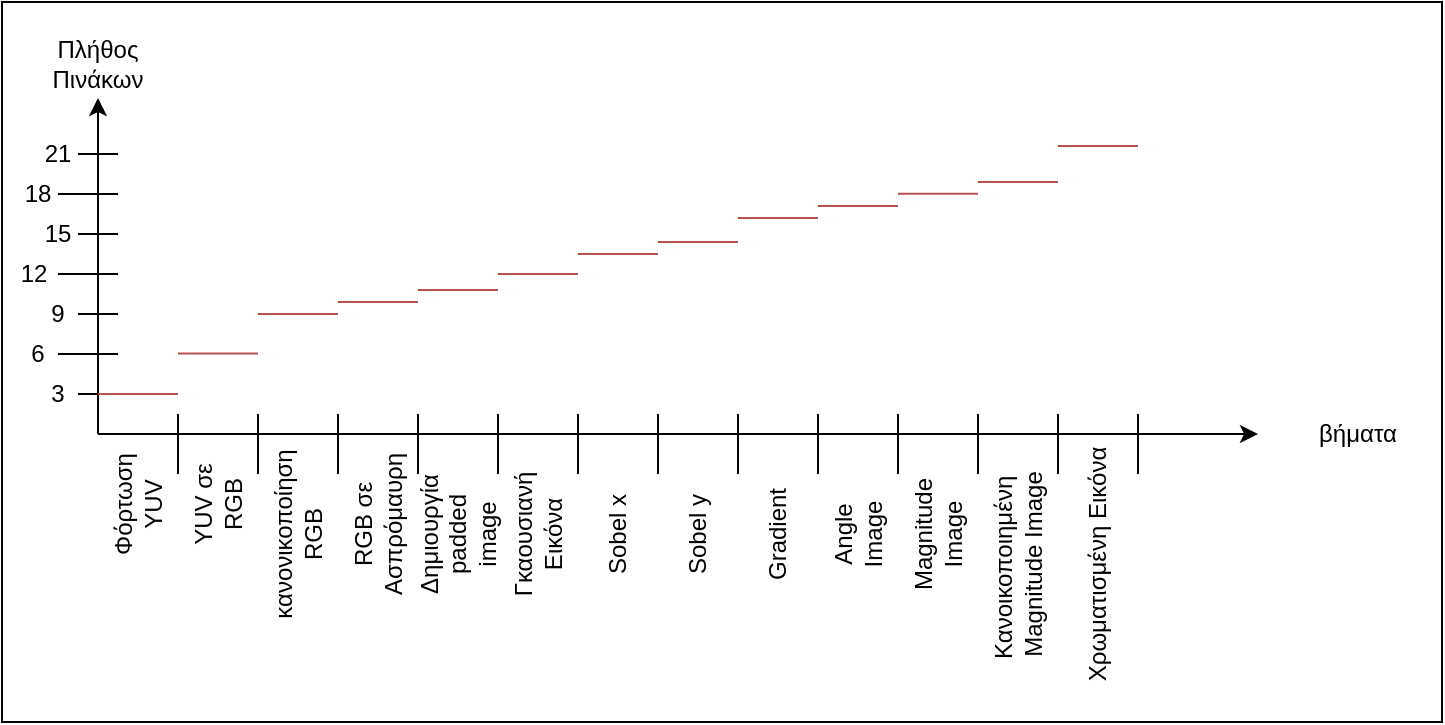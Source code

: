 <mxfile version="22.1.2" type="device" pages="6">
  <diagram name="Matrix-Steps-initial" id="pY3IIPXt-A9kmcYfwFdn">
    <mxGraphModel dx="1434" dy="844" grid="1" gridSize="6" guides="1" tooltips="1" connect="1" arrows="1" fold="1" page="1" pageScale="1" pageWidth="850" pageHeight="1100" math="0" shadow="0">
      <root>
        <mxCell id="0" />
        <mxCell id="1" parent="0" />
        <mxCell id="MhJlST63utYIMNg2X-Xq-1" value="" style="endArrow=classic;html=1;rounded=0;" parent="1" edge="1">
          <mxGeometry width="50" height="50" relative="1" as="geometry">
            <mxPoint x="120" y="720" as="sourcePoint" />
            <mxPoint x="700" y="720" as="targetPoint" />
          </mxGeometry>
        </mxCell>
        <mxCell id="MhJlST63utYIMNg2X-Xq-2" value="" style="endArrow=classic;html=1;rounded=0;" parent="1" edge="1">
          <mxGeometry width="50" height="50" relative="1" as="geometry">
            <mxPoint x="120" y="720" as="sourcePoint" />
            <mxPoint x="120" y="552" as="targetPoint" />
          </mxGeometry>
        </mxCell>
        <mxCell id="MhJlST63utYIMNg2X-Xq-3" value="Πλήθος Πινάκων" style="text;html=1;strokeColor=none;fillColor=none;align=center;verticalAlign=middle;whiteSpace=wrap;rounded=0;" parent="1" vertex="1">
          <mxGeometry x="90" y="520" width="60" height="30" as="geometry" />
        </mxCell>
        <mxCell id="MhJlST63utYIMNg2X-Xq-4" value="βήματα" style="text;html=1;strokeColor=none;fillColor=none;align=center;verticalAlign=middle;whiteSpace=wrap;rounded=0;" parent="1" vertex="1">
          <mxGeometry x="720" y="705" width="60" height="30" as="geometry" />
        </mxCell>
        <mxCell id="MhJlST63utYIMNg2X-Xq-5" value="" style="endArrow=none;html=1;rounded=0;" parent="1" edge="1">
          <mxGeometry width="50" height="50" relative="1" as="geometry">
            <mxPoint x="160" y="740" as="sourcePoint" />
            <mxPoint x="160" y="710" as="targetPoint" />
          </mxGeometry>
        </mxCell>
        <mxCell id="MhJlST63utYIMNg2X-Xq-6" value="" style="endArrow=none;html=1;rounded=0;" parent="1" edge="1">
          <mxGeometry width="50" height="50" relative="1" as="geometry">
            <mxPoint x="200" y="740" as="sourcePoint" />
            <mxPoint x="200" y="710" as="targetPoint" />
          </mxGeometry>
        </mxCell>
        <mxCell id="MhJlST63utYIMNg2X-Xq-7" value="" style="endArrow=none;html=1;rounded=0;" parent="1" edge="1">
          <mxGeometry width="50" height="50" relative="1" as="geometry">
            <mxPoint x="240" y="740" as="sourcePoint" />
            <mxPoint x="240" y="710" as="targetPoint" />
          </mxGeometry>
        </mxCell>
        <mxCell id="MhJlST63utYIMNg2X-Xq-8" value="" style="endArrow=none;html=1;rounded=0;" parent="1" edge="1">
          <mxGeometry width="50" height="50" relative="1" as="geometry">
            <mxPoint x="280" y="740" as="sourcePoint" />
            <mxPoint x="280" y="710" as="targetPoint" />
          </mxGeometry>
        </mxCell>
        <mxCell id="MhJlST63utYIMNg2X-Xq-9" value="" style="endArrow=none;html=1;rounded=0;" parent="1" edge="1">
          <mxGeometry width="50" height="50" relative="1" as="geometry">
            <mxPoint x="320" y="740" as="sourcePoint" />
            <mxPoint x="320" y="710" as="targetPoint" />
          </mxGeometry>
        </mxCell>
        <mxCell id="MhJlST63utYIMNg2X-Xq-10" value="" style="endArrow=none;html=1;rounded=0;" parent="1" edge="1">
          <mxGeometry width="50" height="50" relative="1" as="geometry">
            <mxPoint x="360" y="740" as="sourcePoint" />
            <mxPoint x="360" y="710" as="targetPoint" />
          </mxGeometry>
        </mxCell>
        <mxCell id="MhJlST63utYIMNg2X-Xq-11" value="" style="endArrow=none;html=1;rounded=0;" parent="1" edge="1">
          <mxGeometry width="50" height="50" relative="1" as="geometry">
            <mxPoint x="400" y="740" as="sourcePoint" />
            <mxPoint x="400" y="710" as="targetPoint" />
          </mxGeometry>
        </mxCell>
        <mxCell id="MhJlST63utYIMNg2X-Xq-12" value="" style="endArrow=none;html=1;rounded=0;" parent="1" edge="1">
          <mxGeometry width="50" height="50" relative="1" as="geometry">
            <mxPoint x="130" y="680" as="sourcePoint" />
            <mxPoint x="100" y="680" as="targetPoint" />
          </mxGeometry>
        </mxCell>
        <mxCell id="MhJlST63utYIMNg2X-Xq-13" value="" style="endArrow=none;html=1;rounded=0;" parent="1" edge="1">
          <mxGeometry width="50" height="50" relative="1" as="geometry">
            <mxPoint x="130" y="640" as="sourcePoint" />
            <mxPoint x="100" y="640" as="targetPoint" />
          </mxGeometry>
        </mxCell>
        <mxCell id="MhJlST63utYIMNg2X-Xq-14" value="" style="endArrow=none;html=1;rounded=0;" parent="1" edge="1">
          <mxGeometry width="50" height="50" relative="1" as="geometry">
            <mxPoint x="130" y="600" as="sourcePoint" />
            <mxPoint x="100" y="600" as="targetPoint" />
          </mxGeometry>
        </mxCell>
        <mxCell id="MhJlST63utYIMNg2X-Xq-16" value="Φόρτωση YUV" style="text;html=1;strokeColor=none;fillColor=none;align=center;verticalAlign=middle;whiteSpace=wrap;rounded=0;rotation=-90;" parent="1" vertex="1">
          <mxGeometry x="110" y="740" width="60" height="30" as="geometry" />
        </mxCell>
        <mxCell id="MhJlST63utYIMNg2X-Xq-17" value="YUV σε RGB" style="text;html=1;strokeColor=none;fillColor=none;align=center;verticalAlign=middle;whiteSpace=wrap;rounded=0;rotation=-90;" parent="1" vertex="1">
          <mxGeometry x="150" y="740" width="60" height="30" as="geometry" />
        </mxCell>
        <mxCell id="MhJlST63utYIMNg2X-Xq-18" value="κανονικοποίηση RGB" style="text;html=1;strokeColor=none;fillColor=none;align=center;verticalAlign=middle;whiteSpace=wrap;rounded=0;rotation=-90;" parent="1" vertex="1">
          <mxGeometry x="190" y="755" width="60" height="30" as="geometry" />
        </mxCell>
        <mxCell id="MhJlST63utYIMNg2X-Xq-19" value="RGB σε Ασπρόμαυρη" style="text;html=1;strokeColor=none;fillColor=none;align=center;verticalAlign=middle;whiteSpace=wrap;rounded=0;rotation=-90;" parent="1" vertex="1">
          <mxGeometry x="230" y="750" width="60" height="30" as="geometry" />
        </mxCell>
        <mxCell id="MhJlST63utYIMNg2X-Xq-20" value="Δημιουργία padded image" style="text;html=1;strokeColor=none;fillColor=none;align=center;verticalAlign=middle;whiteSpace=wrap;rounded=0;rotation=-90;" parent="1" vertex="1">
          <mxGeometry x="270" y="755" width="60" height="30" as="geometry" />
        </mxCell>
        <mxCell id="MhJlST63utYIMNg2X-Xq-21" value="Γκαουσιανή Εικόνα" style="text;html=1;strokeColor=none;fillColor=none;align=center;verticalAlign=middle;whiteSpace=wrap;rounded=0;rotation=-90;" parent="1" vertex="1">
          <mxGeometry x="310" y="755" width="60" height="30" as="geometry" />
        </mxCell>
        <mxCell id="MhJlST63utYIMNg2X-Xq-22" value="Sobel x" style="text;html=1;strokeColor=none;fillColor=none;align=center;verticalAlign=middle;whiteSpace=wrap;rounded=0;rotation=-90;" parent="1" vertex="1">
          <mxGeometry x="350" y="755" width="60" height="30" as="geometry" />
        </mxCell>
        <mxCell id="MhJlST63utYIMNg2X-Xq-23" value="Sobel y" style="text;html=1;strokeColor=none;fillColor=none;align=center;verticalAlign=middle;whiteSpace=wrap;rounded=0;rotation=-90;" parent="1" vertex="1">
          <mxGeometry x="390" y="755" width="60" height="30" as="geometry" />
        </mxCell>
        <mxCell id="MhJlST63utYIMNg2X-Xq-24" value="Gradient" style="text;html=1;strokeColor=none;fillColor=none;align=center;verticalAlign=middle;whiteSpace=wrap;rounded=0;rotation=-90;" parent="1" vertex="1">
          <mxGeometry x="430" y="755" width="60" height="30" as="geometry" />
        </mxCell>
        <mxCell id="MhJlST63utYIMNg2X-Xq-25" value="Angle Image" style="text;html=1;strokeColor=none;fillColor=none;align=center;verticalAlign=middle;whiteSpace=wrap;rounded=0;rotation=-90;" parent="1" vertex="1">
          <mxGeometry x="470" y="755" width="60" height="30" as="geometry" />
        </mxCell>
        <mxCell id="MhJlST63utYIMNg2X-Xq-26" value="Magnitude Image" style="text;html=1;strokeColor=none;fillColor=none;align=center;verticalAlign=middle;whiteSpace=wrap;rounded=0;rotation=-90;" parent="1" vertex="1">
          <mxGeometry x="510" y="755" width="60" height="30" as="geometry" />
        </mxCell>
        <mxCell id="MhJlST63utYIMNg2X-Xq-27" value="Κανοικοποιημένη&amp;nbsp; Magnitude Image" style="text;html=1;strokeColor=none;fillColor=none;align=center;verticalAlign=middle;whiteSpace=wrap;rounded=0;rotation=-90;" parent="1" vertex="1">
          <mxGeometry x="550" y="770" width="60" height="30" as="geometry" />
        </mxCell>
        <mxCell id="MhJlST63utYIMNg2X-Xq-28" value="Χρωματισμένη&amp;nbsp;Εικόνα" style="text;html=1;strokeColor=none;fillColor=none;align=center;verticalAlign=middle;whiteSpace=wrap;rounded=0;rotation=-90;" parent="1" vertex="1">
          <mxGeometry x="590" y="770" width="60" height="30" as="geometry" />
        </mxCell>
        <mxCell id="MhJlST63utYIMNg2X-Xq-29" value="" style="endArrow=none;html=1;rounded=0;" parent="1" edge="1">
          <mxGeometry width="50" height="50" relative="1" as="geometry">
            <mxPoint x="440" y="740" as="sourcePoint" />
            <mxPoint x="440" y="710" as="targetPoint" />
          </mxGeometry>
        </mxCell>
        <mxCell id="MhJlST63utYIMNg2X-Xq-30" value="" style="endArrow=none;html=1;rounded=0;" parent="1" edge="1">
          <mxGeometry width="50" height="50" relative="1" as="geometry">
            <mxPoint x="480" y="740" as="sourcePoint" />
            <mxPoint x="480" y="710" as="targetPoint" />
          </mxGeometry>
        </mxCell>
        <mxCell id="MhJlST63utYIMNg2X-Xq-31" value="" style="endArrow=none;html=1;rounded=0;" parent="1" edge="1">
          <mxGeometry width="50" height="50" relative="1" as="geometry">
            <mxPoint x="520" y="740" as="sourcePoint" />
            <mxPoint x="520" y="710" as="targetPoint" />
          </mxGeometry>
        </mxCell>
        <mxCell id="MhJlST63utYIMNg2X-Xq-32" value="" style="endArrow=none;html=1;rounded=0;" parent="1" edge="1">
          <mxGeometry width="50" height="50" relative="1" as="geometry">
            <mxPoint x="560" y="740" as="sourcePoint" />
            <mxPoint x="560" y="710" as="targetPoint" />
          </mxGeometry>
        </mxCell>
        <mxCell id="MhJlST63utYIMNg2X-Xq-33" value="" style="endArrow=none;html=1;rounded=0;" parent="1" edge="1">
          <mxGeometry width="50" height="50" relative="1" as="geometry">
            <mxPoint x="600" y="740" as="sourcePoint" />
            <mxPoint x="600" y="710" as="targetPoint" />
          </mxGeometry>
        </mxCell>
        <mxCell id="MhJlST63utYIMNg2X-Xq-34" value="" style="endArrow=none;html=1;rounded=0;" parent="1" edge="1">
          <mxGeometry width="50" height="50" relative="1" as="geometry">
            <mxPoint x="640" y="740" as="sourcePoint" />
            <mxPoint x="640" y="710" as="targetPoint" />
          </mxGeometry>
        </mxCell>
        <mxCell id="MhJlST63utYIMNg2X-Xq-37" value="" style="endArrow=none;html=1;rounded=0;" parent="1" edge="1">
          <mxGeometry width="50" height="50" relative="1" as="geometry">
            <mxPoint x="130" y="700" as="sourcePoint" />
            <mxPoint x="110" y="700" as="targetPoint" />
          </mxGeometry>
        </mxCell>
        <mxCell id="MhJlST63utYIMNg2X-Xq-38" value="" style="endArrow=none;html=1;rounded=0;" parent="1" edge="1">
          <mxGeometry width="50" height="50" relative="1" as="geometry">
            <mxPoint x="130" y="660" as="sourcePoint" />
            <mxPoint x="110" y="660" as="targetPoint" />
          </mxGeometry>
        </mxCell>
        <mxCell id="MhJlST63utYIMNg2X-Xq-39" value="" style="endArrow=none;html=1;rounded=0;" parent="1" edge="1">
          <mxGeometry width="50" height="50" relative="1" as="geometry">
            <mxPoint x="130" y="620" as="sourcePoint" />
            <mxPoint x="110" y="620" as="targetPoint" />
          </mxGeometry>
        </mxCell>
        <mxCell id="MhJlST63utYIMNg2X-Xq-40" value="" style="endArrow=none;html=1;rounded=0;" parent="1" edge="1">
          <mxGeometry width="50" height="50" relative="1" as="geometry">
            <mxPoint x="130" y="580" as="sourcePoint" />
            <mxPoint x="110" y="580" as="targetPoint" />
          </mxGeometry>
        </mxCell>
        <mxCell id="MhJlST63utYIMNg2X-Xq-47" value="3" style="text;html=1;strokeColor=none;fillColor=none;align=center;verticalAlign=middle;whiteSpace=wrap;rounded=0;" parent="1" vertex="1">
          <mxGeometry x="90" y="690" width="20" height="20" as="geometry" />
        </mxCell>
        <mxCell id="MhJlST63utYIMNg2X-Xq-48" value="6" style="text;html=1;strokeColor=none;fillColor=none;align=center;verticalAlign=middle;whiteSpace=wrap;rounded=0;" parent="1" vertex="1">
          <mxGeometry x="80" y="670" width="20" height="20" as="geometry" />
        </mxCell>
        <mxCell id="MhJlST63utYIMNg2X-Xq-49" value="" style="endArrow=none;html=1;rounded=0;fillColor=#f8cecc;strokeColor=#b85450;" parent="1" edge="1">
          <mxGeometry width="50" height="50" relative="1" as="geometry">
            <mxPoint x="120" y="699.97" as="sourcePoint" />
            <mxPoint x="160" y="699.97" as="targetPoint" />
          </mxGeometry>
        </mxCell>
        <mxCell id="MhJlST63utYIMNg2X-Xq-50" value="" style="endArrow=none;html=1;rounded=0;fillColor=#f8cecc;strokeColor=#b85450;" parent="1" edge="1">
          <mxGeometry width="50" height="50" relative="1" as="geometry">
            <mxPoint x="160" y="679.8" as="sourcePoint" />
            <mxPoint x="200" y="679.8" as="targetPoint" />
          </mxGeometry>
        </mxCell>
        <mxCell id="MhJlST63utYIMNg2X-Xq-51" value="" style="endArrow=none;html=1;rounded=0;fillColor=#f8cecc;strokeColor=#b85450;" parent="1" edge="1">
          <mxGeometry width="50" height="50" relative="1" as="geometry">
            <mxPoint x="200" y="660.0" as="sourcePoint" />
            <mxPoint x="240" y="660.0" as="targetPoint" />
          </mxGeometry>
        </mxCell>
        <mxCell id="MhJlST63utYIMNg2X-Xq-52" value="" style="endArrow=none;html=1;rounded=0;fillColor=#f8cecc;strokeColor=#b85450;" parent="1" edge="1">
          <mxGeometry width="50" height="50" relative="1" as="geometry">
            <mxPoint x="240" y="654.0" as="sourcePoint" />
            <mxPoint x="280" y="654.0" as="targetPoint" />
          </mxGeometry>
        </mxCell>
        <mxCell id="MhJlST63utYIMNg2X-Xq-53" value="" style="endArrow=none;html=1;rounded=0;fillColor=#f8cecc;strokeColor=#b85450;" parent="1" edge="1">
          <mxGeometry width="50" height="50" relative="1" as="geometry">
            <mxPoint x="280" y="648.0" as="sourcePoint" />
            <mxPoint x="320" y="648.0" as="targetPoint" />
          </mxGeometry>
        </mxCell>
        <mxCell id="MhJlST63utYIMNg2X-Xq-54" value="" style="endArrow=none;html=1;rounded=0;fillColor=#f8cecc;strokeColor=#b85450;" parent="1" edge="1">
          <mxGeometry width="50" height="50" relative="1" as="geometry">
            <mxPoint x="320" y="640.0" as="sourcePoint" />
            <mxPoint x="360" y="640.0" as="targetPoint" />
          </mxGeometry>
        </mxCell>
        <mxCell id="MhJlST63utYIMNg2X-Xq-55" value="" style="endArrow=none;html=1;rounded=0;fillColor=#f8cecc;strokeColor=#b85450;" parent="1" edge="1">
          <mxGeometry width="50" height="50" relative="1" as="geometry">
            <mxPoint x="360" y="630.0" as="sourcePoint" />
            <mxPoint x="400" y="630.0" as="targetPoint" />
          </mxGeometry>
        </mxCell>
        <mxCell id="MhJlST63utYIMNg2X-Xq-56" value="" style="endArrow=none;html=1;rounded=0;fillColor=#f8cecc;strokeColor=#b85450;" parent="1" edge="1">
          <mxGeometry width="50" height="50" relative="1" as="geometry">
            <mxPoint x="400" y="624.0" as="sourcePoint" />
            <mxPoint x="440" y="624.0" as="targetPoint" />
          </mxGeometry>
        </mxCell>
        <mxCell id="MhJlST63utYIMNg2X-Xq-59" value="9" style="text;html=1;strokeColor=none;fillColor=none;align=center;verticalAlign=middle;whiteSpace=wrap;rounded=0;" parent="1" vertex="1">
          <mxGeometry x="90" y="650" width="20" height="20" as="geometry" />
        </mxCell>
        <mxCell id="MhJlST63utYIMNg2X-Xq-60" value="12" style="text;html=1;strokeColor=none;fillColor=none;align=center;verticalAlign=middle;whiteSpace=wrap;rounded=0;" parent="1" vertex="1">
          <mxGeometry x="78" y="630" width="20" height="20" as="geometry" />
        </mxCell>
        <mxCell id="MhJlST63utYIMNg2X-Xq-62" value="" style="endArrow=none;html=1;rounded=0;fillColor=#f8cecc;strokeColor=#b85450;" parent="1" edge="1">
          <mxGeometry width="50" height="50" relative="1" as="geometry">
            <mxPoint x="440" y="612.0" as="sourcePoint" />
            <mxPoint x="480" y="612.0" as="targetPoint" />
          </mxGeometry>
        </mxCell>
        <mxCell id="MhJlST63utYIMNg2X-Xq-63" value="" style="endArrow=none;html=1;rounded=0;fillColor=#f8cecc;strokeColor=#b85450;" parent="1" edge="1">
          <mxGeometry width="50" height="50" relative="1" as="geometry">
            <mxPoint x="480" y="606.0" as="sourcePoint" />
            <mxPoint x="520" y="606.0" as="targetPoint" />
          </mxGeometry>
        </mxCell>
        <mxCell id="MhJlST63utYIMNg2X-Xq-64" value="" style="endArrow=none;html=1;rounded=0;fillColor=#f8cecc;strokeColor=#b85450;" parent="1" edge="1">
          <mxGeometry width="50" height="50" relative="1" as="geometry">
            <mxPoint x="520" y="599.86" as="sourcePoint" />
            <mxPoint x="560" y="599.86" as="targetPoint" />
          </mxGeometry>
        </mxCell>
        <mxCell id="MhJlST63utYIMNg2X-Xq-65" value="" style="endArrow=none;html=1;rounded=0;fillColor=#f8cecc;strokeColor=#b85450;" parent="1" edge="1">
          <mxGeometry width="50" height="50" relative="1" as="geometry">
            <mxPoint x="560" y="594.0" as="sourcePoint" />
            <mxPoint x="600" y="594.0" as="targetPoint" />
          </mxGeometry>
        </mxCell>
        <mxCell id="MhJlST63utYIMNg2X-Xq-66" value="" style="endArrow=none;html=1;rounded=0;fillColor=#f8cecc;strokeColor=#b85450;" parent="1" edge="1">
          <mxGeometry width="50" height="50" relative="1" as="geometry">
            <mxPoint x="600" y="576.0" as="sourcePoint" />
            <mxPoint x="640" y="576.0" as="targetPoint" />
          </mxGeometry>
        </mxCell>
        <mxCell id="MhJlST63utYIMNg2X-Xq-67" value="15" style="text;html=1;strokeColor=none;fillColor=none;align=center;verticalAlign=middle;whiteSpace=wrap;rounded=0;" parent="1" vertex="1">
          <mxGeometry x="90" y="610" width="20" height="20" as="geometry" />
        </mxCell>
        <mxCell id="MhJlST63utYIMNg2X-Xq-68" value="18" style="text;html=1;strokeColor=none;fillColor=none;align=center;verticalAlign=middle;whiteSpace=wrap;rounded=0;" parent="1" vertex="1">
          <mxGeometry x="80" y="590" width="20" height="20" as="geometry" />
        </mxCell>
        <mxCell id="MhJlST63utYIMNg2X-Xq-69" value="21" style="text;html=1;strokeColor=none;fillColor=none;align=center;verticalAlign=middle;whiteSpace=wrap;rounded=0;" parent="1" vertex="1">
          <mxGeometry x="90" y="570" width="20" height="20" as="geometry" />
        </mxCell>
        <mxCell id="xDezlc32qU0mcQDPuHIv-1" value="" style="rounded=0;whiteSpace=wrap;html=1;fillColor=none;" parent="1" vertex="1">
          <mxGeometry x="72" y="504" width="720" height="360" as="geometry" />
        </mxCell>
      </root>
    </mxGraphModel>
  </diagram>
  <diagram name="Matrix-Steps-optimized-1" id="ZQbNS9gBFrqrCPKZHtX2">
    <mxGraphModel dx="1036" dy="614" grid="1" gridSize="6" guides="1" tooltips="1" connect="1" arrows="1" fold="1" page="1" pageScale="1" pageWidth="850" pageHeight="1100" math="0" shadow="0">
      <root>
        <mxCell id="E97xXmNeLZjItnZDwT4j-0" />
        <mxCell id="E97xXmNeLZjItnZDwT4j-1" parent="E97xXmNeLZjItnZDwT4j-0" />
        <mxCell id="E97xXmNeLZjItnZDwT4j-2" value="" style="endArrow=classic;html=1;rounded=0;" parent="E97xXmNeLZjItnZDwT4j-1" edge="1">
          <mxGeometry width="50" height="50" relative="1" as="geometry">
            <mxPoint x="120" y="720" as="sourcePoint" />
            <mxPoint x="700" y="720" as="targetPoint" />
          </mxGeometry>
        </mxCell>
        <mxCell id="E97xXmNeLZjItnZDwT4j-3" value="" style="endArrow=classic;html=1;rounded=0;" parent="E97xXmNeLZjItnZDwT4j-1" edge="1">
          <mxGeometry width="50" height="50" relative="1" as="geometry">
            <mxPoint x="120" y="720" as="sourcePoint" />
            <mxPoint x="120" y="552" as="targetPoint" />
          </mxGeometry>
        </mxCell>
        <mxCell id="E97xXmNeLZjItnZDwT4j-4" value="Πλήθος Πινάκων" style="text;html=1;strokeColor=none;fillColor=none;align=center;verticalAlign=middle;whiteSpace=wrap;rounded=0;" parent="E97xXmNeLZjItnZDwT4j-1" vertex="1">
          <mxGeometry x="90" y="520" width="60" height="30" as="geometry" />
        </mxCell>
        <mxCell id="E97xXmNeLZjItnZDwT4j-5" value="βήματα" style="text;html=1;strokeColor=none;fillColor=none;align=center;verticalAlign=middle;whiteSpace=wrap;rounded=0;" parent="E97xXmNeLZjItnZDwT4j-1" vertex="1">
          <mxGeometry x="702" y="705" width="60" height="30" as="geometry" />
        </mxCell>
        <mxCell id="E97xXmNeLZjItnZDwT4j-6" value="" style="endArrow=none;html=1;rounded=0;" parent="E97xXmNeLZjItnZDwT4j-1" edge="1">
          <mxGeometry width="50" height="50" relative="1" as="geometry">
            <mxPoint x="160" y="740" as="sourcePoint" />
            <mxPoint x="160" y="710" as="targetPoint" />
          </mxGeometry>
        </mxCell>
        <mxCell id="E97xXmNeLZjItnZDwT4j-7" value="" style="endArrow=none;html=1;rounded=0;" parent="E97xXmNeLZjItnZDwT4j-1" edge="1">
          <mxGeometry width="50" height="50" relative="1" as="geometry">
            <mxPoint x="200" y="740" as="sourcePoint" />
            <mxPoint x="200" y="710" as="targetPoint" />
          </mxGeometry>
        </mxCell>
        <mxCell id="E97xXmNeLZjItnZDwT4j-8" value="" style="endArrow=none;html=1;rounded=0;" parent="E97xXmNeLZjItnZDwT4j-1" edge="1">
          <mxGeometry width="50" height="50" relative="1" as="geometry">
            <mxPoint x="240" y="740" as="sourcePoint" />
            <mxPoint x="240" y="710" as="targetPoint" />
          </mxGeometry>
        </mxCell>
        <mxCell id="E97xXmNeLZjItnZDwT4j-9" value="" style="endArrow=none;html=1;rounded=0;" parent="E97xXmNeLZjItnZDwT4j-1" edge="1">
          <mxGeometry width="50" height="50" relative="1" as="geometry">
            <mxPoint x="280" y="740" as="sourcePoint" />
            <mxPoint x="280" y="710" as="targetPoint" />
          </mxGeometry>
        </mxCell>
        <mxCell id="E97xXmNeLZjItnZDwT4j-10" value="" style="endArrow=none;html=1;rounded=0;" parent="E97xXmNeLZjItnZDwT4j-1" edge="1">
          <mxGeometry width="50" height="50" relative="1" as="geometry">
            <mxPoint x="320" y="740" as="sourcePoint" />
            <mxPoint x="320" y="710" as="targetPoint" />
          </mxGeometry>
        </mxCell>
        <mxCell id="E97xXmNeLZjItnZDwT4j-11" value="" style="endArrow=none;html=1;rounded=0;" parent="E97xXmNeLZjItnZDwT4j-1" edge="1">
          <mxGeometry width="50" height="50" relative="1" as="geometry">
            <mxPoint x="360" y="740" as="sourcePoint" />
            <mxPoint x="360" y="710" as="targetPoint" />
          </mxGeometry>
        </mxCell>
        <mxCell id="E97xXmNeLZjItnZDwT4j-12" value="" style="endArrow=none;html=1;rounded=0;" parent="E97xXmNeLZjItnZDwT4j-1" edge="1">
          <mxGeometry width="50" height="50" relative="1" as="geometry">
            <mxPoint x="400" y="740" as="sourcePoint" />
            <mxPoint x="400" y="710" as="targetPoint" />
          </mxGeometry>
        </mxCell>
        <mxCell id="E97xXmNeLZjItnZDwT4j-13" value="" style="endArrow=none;html=1;rounded=0;" parent="E97xXmNeLZjItnZDwT4j-1" edge="1">
          <mxGeometry width="50" height="50" relative="1" as="geometry">
            <mxPoint x="130" y="680" as="sourcePoint" />
            <mxPoint x="100" y="680" as="targetPoint" />
          </mxGeometry>
        </mxCell>
        <mxCell id="E97xXmNeLZjItnZDwT4j-14" value="" style="endArrow=none;html=1;rounded=0;" parent="E97xXmNeLZjItnZDwT4j-1" edge="1">
          <mxGeometry width="50" height="50" relative="1" as="geometry">
            <mxPoint x="130" y="640" as="sourcePoint" />
            <mxPoint x="100" y="640" as="targetPoint" />
          </mxGeometry>
        </mxCell>
        <mxCell id="E97xXmNeLZjItnZDwT4j-15" value="" style="endArrow=none;html=1;rounded=0;" parent="E97xXmNeLZjItnZDwT4j-1" edge="1">
          <mxGeometry width="50" height="50" relative="1" as="geometry">
            <mxPoint x="130" y="600" as="sourcePoint" />
            <mxPoint x="100" y="600" as="targetPoint" />
          </mxGeometry>
        </mxCell>
        <mxCell id="E97xXmNeLZjItnZDwT4j-16" value="Φόρτωση YUV" style="text;html=1;strokeColor=none;fillColor=none;align=center;verticalAlign=middle;whiteSpace=wrap;rounded=0;rotation=-90;" parent="E97xXmNeLZjItnZDwT4j-1" vertex="1">
          <mxGeometry x="110" y="740" width="60" height="30" as="geometry" />
        </mxCell>
        <mxCell id="E97xXmNeLZjItnZDwT4j-17" value="YUV σε RGB" style="text;html=1;strokeColor=none;fillColor=none;align=center;verticalAlign=middle;whiteSpace=wrap;rounded=0;rotation=-90;" parent="E97xXmNeLZjItnZDwT4j-1" vertex="1">
          <mxGeometry x="150" y="740" width="60" height="30" as="geometry" />
        </mxCell>
        <mxCell id="E97xXmNeLZjItnZDwT4j-18" value="κανονικοποίηση RGB" style="text;html=1;strokeColor=none;fillColor=none;align=center;verticalAlign=middle;whiteSpace=wrap;rounded=0;rotation=-90;" parent="E97xXmNeLZjItnZDwT4j-1" vertex="1">
          <mxGeometry x="190" y="755" width="60" height="30" as="geometry" />
        </mxCell>
        <mxCell id="E97xXmNeLZjItnZDwT4j-19" value="RGB σε Ασπρόμαυρη" style="text;html=1;strokeColor=none;fillColor=none;align=center;verticalAlign=middle;whiteSpace=wrap;rounded=0;rotation=-90;" parent="E97xXmNeLZjItnZDwT4j-1" vertex="1">
          <mxGeometry x="230" y="750" width="60" height="30" as="geometry" />
        </mxCell>
        <mxCell id="E97xXmNeLZjItnZDwT4j-20" value="Δημιουργία padded image" style="text;html=1;strokeColor=none;fillColor=none;align=center;verticalAlign=middle;whiteSpace=wrap;rounded=0;rotation=-90;" parent="E97xXmNeLZjItnZDwT4j-1" vertex="1">
          <mxGeometry x="270" y="755" width="60" height="30" as="geometry" />
        </mxCell>
        <mxCell id="E97xXmNeLZjItnZDwT4j-21" value="Γκαουσιανή Εικόνα" style="text;html=1;strokeColor=none;fillColor=none;align=center;verticalAlign=middle;whiteSpace=wrap;rounded=0;rotation=-90;" parent="E97xXmNeLZjItnZDwT4j-1" vertex="1">
          <mxGeometry x="310" y="755" width="60" height="30" as="geometry" />
        </mxCell>
        <mxCell id="E97xXmNeLZjItnZDwT4j-22" value="Sobel x" style="text;html=1;strokeColor=none;fillColor=none;align=center;verticalAlign=middle;whiteSpace=wrap;rounded=0;rotation=-90;" parent="E97xXmNeLZjItnZDwT4j-1" vertex="1">
          <mxGeometry x="350" y="755" width="60" height="30" as="geometry" />
        </mxCell>
        <mxCell id="E97xXmNeLZjItnZDwT4j-23" value="Sobel y" style="text;html=1;strokeColor=none;fillColor=none;align=center;verticalAlign=middle;whiteSpace=wrap;rounded=0;rotation=-90;" parent="E97xXmNeLZjItnZDwT4j-1" vertex="1">
          <mxGeometry x="390" y="755" width="60" height="30" as="geometry" />
        </mxCell>
        <mxCell id="E97xXmNeLZjItnZDwT4j-24" value="Gradient" style="text;html=1;strokeColor=none;fillColor=none;align=center;verticalAlign=middle;whiteSpace=wrap;rounded=0;rotation=-90;" parent="E97xXmNeLZjItnZDwT4j-1" vertex="1">
          <mxGeometry x="430" y="755" width="60" height="30" as="geometry" />
        </mxCell>
        <mxCell id="E97xXmNeLZjItnZDwT4j-25" value="Angle Image" style="text;html=1;strokeColor=none;fillColor=none;align=center;verticalAlign=middle;whiteSpace=wrap;rounded=0;rotation=-90;" parent="E97xXmNeLZjItnZDwT4j-1" vertex="1">
          <mxGeometry x="470" y="755" width="60" height="30" as="geometry" />
        </mxCell>
        <mxCell id="E97xXmNeLZjItnZDwT4j-26" value="Magnitude Image" style="text;html=1;strokeColor=none;fillColor=none;align=center;verticalAlign=middle;whiteSpace=wrap;rounded=0;rotation=-90;" parent="E97xXmNeLZjItnZDwT4j-1" vertex="1">
          <mxGeometry x="510" y="755" width="60" height="30" as="geometry" />
        </mxCell>
        <mxCell id="E97xXmNeLZjItnZDwT4j-27" value="Κανοικοποιημένη&amp;nbsp; Magnitude Image" style="text;html=1;strokeColor=none;fillColor=none;align=center;verticalAlign=middle;whiteSpace=wrap;rounded=0;rotation=-90;" parent="E97xXmNeLZjItnZDwT4j-1" vertex="1">
          <mxGeometry x="550" y="770" width="60" height="30" as="geometry" />
        </mxCell>
        <mxCell id="E97xXmNeLZjItnZDwT4j-28" value="Χρωματισμένη&amp;nbsp;Εικόνα" style="text;html=1;strokeColor=none;fillColor=none;align=center;verticalAlign=middle;whiteSpace=wrap;rounded=0;rotation=-90;" parent="E97xXmNeLZjItnZDwT4j-1" vertex="1">
          <mxGeometry x="590" y="770" width="60" height="30" as="geometry" />
        </mxCell>
        <mxCell id="E97xXmNeLZjItnZDwT4j-29" value="" style="endArrow=none;html=1;rounded=0;" parent="E97xXmNeLZjItnZDwT4j-1" edge="1">
          <mxGeometry width="50" height="50" relative="1" as="geometry">
            <mxPoint x="440" y="740" as="sourcePoint" />
            <mxPoint x="440" y="710" as="targetPoint" />
          </mxGeometry>
        </mxCell>
        <mxCell id="E97xXmNeLZjItnZDwT4j-30" value="" style="endArrow=none;html=1;rounded=0;" parent="E97xXmNeLZjItnZDwT4j-1" edge="1">
          <mxGeometry width="50" height="50" relative="1" as="geometry">
            <mxPoint x="480" y="740" as="sourcePoint" />
            <mxPoint x="480" y="710" as="targetPoint" />
          </mxGeometry>
        </mxCell>
        <mxCell id="E97xXmNeLZjItnZDwT4j-31" value="" style="endArrow=none;html=1;rounded=0;" parent="E97xXmNeLZjItnZDwT4j-1" edge="1">
          <mxGeometry width="50" height="50" relative="1" as="geometry">
            <mxPoint x="520" y="740" as="sourcePoint" />
            <mxPoint x="520" y="710" as="targetPoint" />
          </mxGeometry>
        </mxCell>
        <mxCell id="E97xXmNeLZjItnZDwT4j-32" value="" style="endArrow=none;html=1;rounded=0;" parent="E97xXmNeLZjItnZDwT4j-1" edge="1">
          <mxGeometry width="50" height="50" relative="1" as="geometry">
            <mxPoint x="560" y="740" as="sourcePoint" />
            <mxPoint x="560" y="710" as="targetPoint" />
          </mxGeometry>
        </mxCell>
        <mxCell id="E97xXmNeLZjItnZDwT4j-33" value="" style="endArrow=none;html=1;rounded=0;" parent="E97xXmNeLZjItnZDwT4j-1" edge="1">
          <mxGeometry width="50" height="50" relative="1" as="geometry">
            <mxPoint x="600" y="740" as="sourcePoint" />
            <mxPoint x="600" y="710" as="targetPoint" />
          </mxGeometry>
        </mxCell>
        <mxCell id="E97xXmNeLZjItnZDwT4j-34" value="" style="endArrow=none;html=1;rounded=0;" parent="E97xXmNeLZjItnZDwT4j-1" edge="1">
          <mxGeometry width="50" height="50" relative="1" as="geometry">
            <mxPoint x="640" y="740" as="sourcePoint" />
            <mxPoint x="640" y="710" as="targetPoint" />
          </mxGeometry>
        </mxCell>
        <mxCell id="E97xXmNeLZjItnZDwT4j-35" value="" style="endArrow=none;html=1;rounded=0;" parent="E97xXmNeLZjItnZDwT4j-1" edge="1">
          <mxGeometry width="50" height="50" relative="1" as="geometry">
            <mxPoint x="130" y="700" as="sourcePoint" />
            <mxPoint x="110" y="700" as="targetPoint" />
          </mxGeometry>
        </mxCell>
        <mxCell id="E97xXmNeLZjItnZDwT4j-36" value="" style="endArrow=none;html=1;rounded=0;" parent="E97xXmNeLZjItnZDwT4j-1" edge="1">
          <mxGeometry width="50" height="50" relative="1" as="geometry">
            <mxPoint x="130" y="660" as="sourcePoint" />
            <mxPoint x="110" y="660" as="targetPoint" />
          </mxGeometry>
        </mxCell>
        <mxCell id="E97xXmNeLZjItnZDwT4j-37" value="" style="endArrow=none;html=1;rounded=0;" parent="E97xXmNeLZjItnZDwT4j-1" edge="1">
          <mxGeometry width="50" height="50" relative="1" as="geometry">
            <mxPoint x="130" y="620" as="sourcePoint" />
            <mxPoint x="110" y="620" as="targetPoint" />
          </mxGeometry>
        </mxCell>
        <mxCell id="E97xXmNeLZjItnZDwT4j-38" value="" style="endArrow=none;html=1;rounded=0;" parent="E97xXmNeLZjItnZDwT4j-1" edge="1">
          <mxGeometry width="50" height="50" relative="1" as="geometry">
            <mxPoint x="130" y="580" as="sourcePoint" />
            <mxPoint x="110" y="580" as="targetPoint" />
          </mxGeometry>
        </mxCell>
        <mxCell id="E97xXmNeLZjItnZDwT4j-39" value="3" style="text;html=1;strokeColor=none;fillColor=none;align=center;verticalAlign=middle;whiteSpace=wrap;rounded=0;" parent="E97xXmNeLZjItnZDwT4j-1" vertex="1">
          <mxGeometry x="90" y="690" width="20" height="20" as="geometry" />
        </mxCell>
        <mxCell id="E97xXmNeLZjItnZDwT4j-40" value="6" style="text;html=1;strokeColor=none;fillColor=none;align=center;verticalAlign=middle;whiteSpace=wrap;rounded=0;" parent="E97xXmNeLZjItnZDwT4j-1" vertex="1">
          <mxGeometry x="80" y="670" width="20" height="20" as="geometry" />
        </mxCell>
        <mxCell id="E97xXmNeLZjItnZDwT4j-41" value="" style="endArrow=none;html=1;rounded=0;fillColor=#f8cecc;strokeColor=#b85450;" parent="E97xXmNeLZjItnZDwT4j-1" edge="1">
          <mxGeometry width="50" height="50" relative="1" as="geometry">
            <mxPoint x="120" y="699.97" as="sourcePoint" />
            <mxPoint x="160" y="699.97" as="targetPoint" />
          </mxGeometry>
        </mxCell>
        <mxCell id="E97xXmNeLZjItnZDwT4j-42" value="" style="endArrow=none;html=1;rounded=0;fillColor=#f8cecc;strokeColor=#b85450;" parent="E97xXmNeLZjItnZDwT4j-1" edge="1">
          <mxGeometry width="50" height="50" relative="1" as="geometry">
            <mxPoint x="160" y="679.8" as="sourcePoint" />
            <mxPoint x="200" y="679.8" as="targetPoint" />
          </mxGeometry>
        </mxCell>
        <mxCell id="E97xXmNeLZjItnZDwT4j-43" value="" style="endArrow=none;html=1;rounded=0;fillColor=#f8cecc;strokeColor=#b85450;" parent="E97xXmNeLZjItnZDwT4j-1" edge="1">
          <mxGeometry width="50" height="50" relative="1" as="geometry">
            <mxPoint x="200" y="679.83" as="sourcePoint" />
            <mxPoint x="240" y="679.83" as="targetPoint" />
          </mxGeometry>
        </mxCell>
        <mxCell id="E97xXmNeLZjItnZDwT4j-44" value="" style="endArrow=none;html=1;rounded=0;fillColor=#f8cecc;strokeColor=#b85450;" parent="E97xXmNeLZjItnZDwT4j-1" edge="1">
          <mxGeometry width="50" height="50" relative="1" as="geometry">
            <mxPoint x="240" y="672.0" as="sourcePoint" />
            <mxPoint x="280" y="672.0" as="targetPoint" />
          </mxGeometry>
        </mxCell>
        <mxCell id="E97xXmNeLZjItnZDwT4j-45" value="" style="endArrow=none;html=1;rounded=0;fillColor=#f8cecc;strokeColor=#b85450;" parent="E97xXmNeLZjItnZDwT4j-1" edge="1">
          <mxGeometry width="50" height="50" relative="1" as="geometry">
            <mxPoint x="280" y="666.0" as="sourcePoint" />
            <mxPoint x="320" y="666.0" as="targetPoint" />
          </mxGeometry>
        </mxCell>
        <mxCell id="E97xXmNeLZjItnZDwT4j-46" value="" style="endArrow=none;html=1;rounded=0;fillColor=#f8cecc;strokeColor=#b85450;" parent="E97xXmNeLZjItnZDwT4j-1" edge="1">
          <mxGeometry width="50" height="50" relative="1" as="geometry">
            <mxPoint x="320" y="659.9" as="sourcePoint" />
            <mxPoint x="360" y="659.9" as="targetPoint" />
          </mxGeometry>
        </mxCell>
        <mxCell id="E97xXmNeLZjItnZDwT4j-47" value="" style="endArrow=none;html=1;rounded=0;fillColor=#f8cecc;strokeColor=#b85450;" parent="E97xXmNeLZjItnZDwT4j-1" edge="1">
          <mxGeometry width="50" height="50" relative="1" as="geometry">
            <mxPoint x="360" y="654.0" as="sourcePoint" />
            <mxPoint x="400" y="654.0" as="targetPoint" />
          </mxGeometry>
        </mxCell>
        <mxCell id="E97xXmNeLZjItnZDwT4j-48" value="" style="endArrow=none;html=1;rounded=0;fillColor=#f8cecc;strokeColor=#b85450;" parent="E97xXmNeLZjItnZDwT4j-1" edge="1">
          <mxGeometry width="50" height="50" relative="1" as="geometry">
            <mxPoint x="400" y="648.0" as="sourcePoint" />
            <mxPoint x="440" y="648.0" as="targetPoint" />
          </mxGeometry>
        </mxCell>
        <mxCell id="E97xXmNeLZjItnZDwT4j-49" value="9" style="text;html=1;strokeColor=none;fillColor=none;align=center;verticalAlign=middle;whiteSpace=wrap;rounded=0;" parent="E97xXmNeLZjItnZDwT4j-1" vertex="1">
          <mxGeometry x="90" y="650" width="20" height="20" as="geometry" />
        </mxCell>
        <mxCell id="E97xXmNeLZjItnZDwT4j-50" value="12" style="text;html=1;strokeColor=none;fillColor=none;align=center;verticalAlign=middle;whiteSpace=wrap;rounded=0;" parent="E97xXmNeLZjItnZDwT4j-1" vertex="1">
          <mxGeometry x="78" y="630" width="20" height="20" as="geometry" />
        </mxCell>
        <mxCell id="E97xXmNeLZjItnZDwT4j-51" value="" style="endArrow=none;html=1;rounded=0;fillColor=#f8cecc;strokeColor=#b85450;" parent="E97xXmNeLZjItnZDwT4j-1" edge="1">
          <mxGeometry width="50" height="50" relative="1" as="geometry">
            <mxPoint x="440" y="636.0" as="sourcePoint" />
            <mxPoint x="480" y="636.0" as="targetPoint" />
          </mxGeometry>
        </mxCell>
        <mxCell id="E97xXmNeLZjItnZDwT4j-52" value="" style="endArrow=none;html=1;rounded=0;fillColor=#f8cecc;strokeColor=#b85450;" parent="E97xXmNeLZjItnZDwT4j-1" edge="1">
          <mxGeometry width="50" height="50" relative="1" as="geometry">
            <mxPoint x="480" y="630.0" as="sourcePoint" />
            <mxPoint x="520" y="630.0" as="targetPoint" />
          </mxGeometry>
        </mxCell>
        <mxCell id="E97xXmNeLZjItnZDwT4j-53" value="" style="endArrow=none;html=1;rounded=0;fillColor=#f8cecc;strokeColor=#b85450;" parent="E97xXmNeLZjItnZDwT4j-1" edge="1">
          <mxGeometry width="50" height="50" relative="1" as="geometry">
            <mxPoint x="520" y="624.0" as="sourcePoint" />
            <mxPoint x="560" y="624.0" as="targetPoint" />
          </mxGeometry>
        </mxCell>
        <mxCell id="E97xXmNeLZjItnZDwT4j-54" value="" style="endArrow=none;html=1;rounded=0;fillColor=#f8cecc;strokeColor=#b85450;" parent="E97xXmNeLZjItnZDwT4j-1" edge="1">
          <mxGeometry width="50" height="50" relative="1" as="geometry">
            <mxPoint x="560" y="619.83" as="sourcePoint" />
            <mxPoint x="600" y="619.83" as="targetPoint" />
          </mxGeometry>
        </mxCell>
        <mxCell id="E97xXmNeLZjItnZDwT4j-55" value="" style="endArrow=none;html=1;rounded=0;fillColor=#f8cecc;strokeColor=#b85450;" parent="E97xXmNeLZjItnZDwT4j-1" edge="1">
          <mxGeometry width="50" height="50" relative="1" as="geometry">
            <mxPoint x="600" y="619.83" as="sourcePoint" />
            <mxPoint x="640" y="619.83" as="targetPoint" />
          </mxGeometry>
        </mxCell>
        <mxCell id="E97xXmNeLZjItnZDwT4j-56" value="15" style="text;html=1;strokeColor=none;fillColor=none;align=center;verticalAlign=middle;whiteSpace=wrap;rounded=0;" parent="E97xXmNeLZjItnZDwT4j-1" vertex="1">
          <mxGeometry x="90" y="610" width="20" height="20" as="geometry" />
        </mxCell>
        <mxCell id="E97xXmNeLZjItnZDwT4j-57" value="18" style="text;html=1;strokeColor=none;fillColor=none;align=center;verticalAlign=middle;whiteSpace=wrap;rounded=0;" parent="E97xXmNeLZjItnZDwT4j-1" vertex="1">
          <mxGeometry x="80" y="590" width="20" height="20" as="geometry" />
        </mxCell>
        <mxCell id="E97xXmNeLZjItnZDwT4j-58" value="21" style="text;html=1;strokeColor=none;fillColor=none;align=center;verticalAlign=middle;whiteSpace=wrap;rounded=0;" parent="E97xXmNeLZjItnZDwT4j-1" vertex="1">
          <mxGeometry x="90" y="570" width="20" height="20" as="geometry" />
        </mxCell>
        <mxCell id="dHt0GSs65f-obWMX2zDu-0" value="" style="rounded=0;whiteSpace=wrap;html=1;fillColor=none;" vertex="1" parent="E97xXmNeLZjItnZDwT4j-1">
          <mxGeometry x="72" y="504" width="696" height="360" as="geometry" />
        </mxCell>
      </root>
    </mxGraphModel>
  </diagram>
  <diagram name="Matrix-Steps-optimized-2" id="sE55nio9AFnjPslVnW4-">
    <mxGraphModel dx="1036" dy="614" grid="1" gridSize="6" guides="1" tooltips="1" connect="1" arrows="1" fold="1" page="1" pageScale="1" pageWidth="850" pageHeight="1100" math="0" shadow="0">
      <root>
        <mxCell id="hgAasnJyl4Jq4iAkVTEj-0" />
        <mxCell id="hgAasnJyl4Jq4iAkVTEj-1" parent="hgAasnJyl4Jq4iAkVTEj-0" />
        <mxCell id="hgAasnJyl4Jq4iAkVTEj-2" value="" style="endArrow=classic;html=1;rounded=0;" parent="hgAasnJyl4Jq4iAkVTEj-1" edge="1">
          <mxGeometry width="50" height="50" relative="1" as="geometry">
            <mxPoint x="120" y="720" as="sourcePoint" />
            <mxPoint x="700" y="720" as="targetPoint" />
          </mxGeometry>
        </mxCell>
        <mxCell id="hgAasnJyl4Jq4iAkVTEj-3" value="" style="endArrow=classic;html=1;rounded=0;" parent="hgAasnJyl4Jq4iAkVTEj-1" edge="1">
          <mxGeometry width="50" height="50" relative="1" as="geometry">
            <mxPoint x="120" y="720" as="sourcePoint" />
            <mxPoint x="120" y="552" as="targetPoint" />
          </mxGeometry>
        </mxCell>
        <mxCell id="hgAasnJyl4Jq4iAkVTEj-4" value="Πλήθος Πινάκων" style="text;html=1;strokeColor=none;fillColor=none;align=center;verticalAlign=middle;whiteSpace=wrap;rounded=0;" parent="hgAasnJyl4Jq4iAkVTEj-1" vertex="1">
          <mxGeometry x="90" y="520" width="60" height="30" as="geometry" />
        </mxCell>
        <mxCell id="hgAasnJyl4Jq4iAkVTEj-5" value="βήματα" style="text;html=1;strokeColor=none;fillColor=none;align=center;verticalAlign=middle;whiteSpace=wrap;rounded=0;" parent="hgAasnJyl4Jq4iAkVTEj-1" vertex="1">
          <mxGeometry x="702" y="705" width="60" height="30" as="geometry" />
        </mxCell>
        <mxCell id="hgAasnJyl4Jq4iAkVTEj-6" value="" style="endArrow=none;html=1;rounded=0;" parent="hgAasnJyl4Jq4iAkVTEj-1" edge="1">
          <mxGeometry width="50" height="50" relative="1" as="geometry">
            <mxPoint x="160" y="740" as="sourcePoint" />
            <mxPoint x="160" y="710" as="targetPoint" />
          </mxGeometry>
        </mxCell>
        <mxCell id="hgAasnJyl4Jq4iAkVTEj-7" value="" style="endArrow=none;html=1;rounded=0;" parent="hgAasnJyl4Jq4iAkVTEj-1" edge="1">
          <mxGeometry width="50" height="50" relative="1" as="geometry">
            <mxPoint x="200" y="740" as="sourcePoint" />
            <mxPoint x="200" y="710" as="targetPoint" />
          </mxGeometry>
        </mxCell>
        <mxCell id="hgAasnJyl4Jq4iAkVTEj-8" value="" style="endArrow=none;html=1;rounded=0;" parent="hgAasnJyl4Jq4iAkVTEj-1" edge="1">
          <mxGeometry width="50" height="50" relative="1" as="geometry">
            <mxPoint x="240" y="740" as="sourcePoint" />
            <mxPoint x="240" y="710" as="targetPoint" />
          </mxGeometry>
        </mxCell>
        <mxCell id="hgAasnJyl4Jq4iAkVTEj-9" value="" style="endArrow=none;html=1;rounded=0;" parent="hgAasnJyl4Jq4iAkVTEj-1" edge="1">
          <mxGeometry width="50" height="50" relative="1" as="geometry">
            <mxPoint x="280" y="740" as="sourcePoint" />
            <mxPoint x="280" y="710" as="targetPoint" />
          </mxGeometry>
        </mxCell>
        <mxCell id="hgAasnJyl4Jq4iAkVTEj-10" value="" style="endArrow=none;html=1;rounded=0;" parent="hgAasnJyl4Jq4iAkVTEj-1" edge="1">
          <mxGeometry width="50" height="50" relative="1" as="geometry">
            <mxPoint x="320" y="740" as="sourcePoint" />
            <mxPoint x="320" y="710" as="targetPoint" />
          </mxGeometry>
        </mxCell>
        <mxCell id="hgAasnJyl4Jq4iAkVTEj-11" value="" style="endArrow=none;html=1;rounded=0;" parent="hgAasnJyl4Jq4iAkVTEj-1" edge="1">
          <mxGeometry width="50" height="50" relative="1" as="geometry">
            <mxPoint x="360" y="740" as="sourcePoint" />
            <mxPoint x="360" y="710" as="targetPoint" />
          </mxGeometry>
        </mxCell>
        <mxCell id="hgAasnJyl4Jq4iAkVTEj-12" value="" style="endArrow=none;html=1;rounded=0;" parent="hgAasnJyl4Jq4iAkVTEj-1" edge="1">
          <mxGeometry width="50" height="50" relative="1" as="geometry">
            <mxPoint x="400" y="740" as="sourcePoint" />
            <mxPoint x="400" y="710" as="targetPoint" />
          </mxGeometry>
        </mxCell>
        <mxCell id="hgAasnJyl4Jq4iAkVTEj-13" value="" style="endArrow=none;html=1;rounded=0;" parent="hgAasnJyl4Jq4iAkVTEj-1" edge="1">
          <mxGeometry width="50" height="50" relative="1" as="geometry">
            <mxPoint x="130" y="680" as="sourcePoint" />
            <mxPoint x="100" y="680" as="targetPoint" />
          </mxGeometry>
        </mxCell>
        <mxCell id="hgAasnJyl4Jq4iAkVTEj-14" value="" style="endArrow=none;html=1;rounded=0;" parent="hgAasnJyl4Jq4iAkVTEj-1" edge="1">
          <mxGeometry width="50" height="50" relative="1" as="geometry">
            <mxPoint x="130" y="640" as="sourcePoint" />
            <mxPoint x="100" y="640" as="targetPoint" />
          </mxGeometry>
        </mxCell>
        <mxCell id="hgAasnJyl4Jq4iAkVTEj-15" value="" style="endArrow=none;html=1;rounded=0;" parent="hgAasnJyl4Jq4iAkVTEj-1" edge="1">
          <mxGeometry width="50" height="50" relative="1" as="geometry">
            <mxPoint x="130" y="600" as="sourcePoint" />
            <mxPoint x="100" y="600" as="targetPoint" />
          </mxGeometry>
        </mxCell>
        <mxCell id="hgAasnJyl4Jq4iAkVTEj-16" value="Φόρτωση YUV" style="text;html=1;strokeColor=none;fillColor=none;align=center;verticalAlign=middle;whiteSpace=wrap;rounded=0;rotation=-90;" parent="hgAasnJyl4Jq4iAkVTEj-1" vertex="1">
          <mxGeometry x="110" y="740" width="60" height="30" as="geometry" />
        </mxCell>
        <mxCell id="hgAasnJyl4Jq4iAkVTEj-17" value="YUV σε RGB" style="text;html=1;strokeColor=none;fillColor=none;align=center;verticalAlign=middle;whiteSpace=wrap;rounded=0;rotation=-90;" parent="hgAasnJyl4Jq4iAkVTEj-1" vertex="1">
          <mxGeometry x="150" y="740" width="60" height="30" as="geometry" />
        </mxCell>
        <mxCell id="hgAasnJyl4Jq4iAkVTEj-18" value="κανονικοποίηση RGB" style="text;html=1;strokeColor=none;fillColor=none;align=center;verticalAlign=middle;whiteSpace=wrap;rounded=0;rotation=-90;" parent="hgAasnJyl4Jq4iAkVTEj-1" vertex="1">
          <mxGeometry x="190" y="755" width="60" height="30" as="geometry" />
        </mxCell>
        <mxCell id="hgAasnJyl4Jq4iAkVTEj-19" value="RGB σε Ασπρόμαυρη" style="text;html=1;strokeColor=none;fillColor=none;align=center;verticalAlign=middle;whiteSpace=wrap;rounded=0;rotation=-90;" parent="hgAasnJyl4Jq4iAkVTEj-1" vertex="1">
          <mxGeometry x="230" y="750" width="60" height="30" as="geometry" />
        </mxCell>
        <mxCell id="hgAasnJyl4Jq4iAkVTEj-20" value="Δημιουργία padded image" style="text;html=1;strokeColor=none;fillColor=none;align=center;verticalAlign=middle;whiteSpace=wrap;rounded=0;rotation=-90;" parent="hgAasnJyl4Jq4iAkVTEj-1" vertex="1">
          <mxGeometry x="270" y="755" width="60" height="30" as="geometry" />
        </mxCell>
        <mxCell id="hgAasnJyl4Jq4iAkVTEj-21" value="Γκαουσιανή Εικόνα" style="text;html=1;strokeColor=none;fillColor=none;align=center;verticalAlign=middle;whiteSpace=wrap;rounded=0;rotation=-90;" parent="hgAasnJyl4Jq4iAkVTEj-1" vertex="1">
          <mxGeometry x="310" y="755" width="60" height="30" as="geometry" />
        </mxCell>
        <mxCell id="hgAasnJyl4Jq4iAkVTEj-22" value="Sobel x" style="text;html=1;strokeColor=none;fillColor=none;align=center;verticalAlign=middle;whiteSpace=wrap;rounded=0;rotation=-90;" parent="hgAasnJyl4Jq4iAkVTEj-1" vertex="1">
          <mxGeometry x="350" y="755" width="60" height="30" as="geometry" />
        </mxCell>
        <mxCell id="hgAasnJyl4Jq4iAkVTEj-23" value="Sobel y" style="text;html=1;strokeColor=none;fillColor=none;align=center;verticalAlign=middle;whiteSpace=wrap;rounded=0;rotation=-90;" parent="hgAasnJyl4Jq4iAkVTEj-1" vertex="1">
          <mxGeometry x="390" y="755" width="60" height="30" as="geometry" />
        </mxCell>
        <mxCell id="hgAasnJyl4Jq4iAkVTEj-24" value="Gradient" style="text;html=1;strokeColor=none;fillColor=none;align=center;verticalAlign=middle;whiteSpace=wrap;rounded=0;rotation=-90;" parent="hgAasnJyl4Jq4iAkVTEj-1" vertex="1">
          <mxGeometry x="430" y="755" width="60" height="30" as="geometry" />
        </mxCell>
        <mxCell id="hgAasnJyl4Jq4iAkVTEj-25" value="Angle Image" style="text;html=1;strokeColor=none;fillColor=none;align=center;verticalAlign=middle;whiteSpace=wrap;rounded=0;rotation=-90;" parent="hgAasnJyl4Jq4iAkVTEj-1" vertex="1">
          <mxGeometry x="470" y="755" width="60" height="30" as="geometry" />
        </mxCell>
        <mxCell id="hgAasnJyl4Jq4iAkVTEj-26" value="Magnitude Image" style="text;html=1;strokeColor=none;fillColor=none;align=center;verticalAlign=middle;whiteSpace=wrap;rounded=0;rotation=-90;" parent="hgAasnJyl4Jq4iAkVTEj-1" vertex="1">
          <mxGeometry x="510" y="755" width="60" height="30" as="geometry" />
        </mxCell>
        <mxCell id="hgAasnJyl4Jq4iAkVTEj-27" value="Κανοικοποιημένη&amp;nbsp; Magnitude Image" style="text;html=1;strokeColor=none;fillColor=none;align=center;verticalAlign=middle;whiteSpace=wrap;rounded=0;rotation=-90;" parent="hgAasnJyl4Jq4iAkVTEj-1" vertex="1">
          <mxGeometry x="550" y="770" width="60" height="30" as="geometry" />
        </mxCell>
        <mxCell id="hgAasnJyl4Jq4iAkVTEj-28" value="Χρωματισμένη&amp;nbsp;Εικόνα" style="text;html=1;strokeColor=none;fillColor=none;align=center;verticalAlign=middle;whiteSpace=wrap;rounded=0;rotation=-90;" parent="hgAasnJyl4Jq4iAkVTEj-1" vertex="1">
          <mxGeometry x="590" y="770" width="60" height="30" as="geometry" />
        </mxCell>
        <mxCell id="hgAasnJyl4Jq4iAkVTEj-29" value="" style="endArrow=none;html=1;rounded=0;" parent="hgAasnJyl4Jq4iAkVTEj-1" edge="1">
          <mxGeometry width="50" height="50" relative="1" as="geometry">
            <mxPoint x="440" y="740" as="sourcePoint" />
            <mxPoint x="440" y="710" as="targetPoint" />
          </mxGeometry>
        </mxCell>
        <mxCell id="hgAasnJyl4Jq4iAkVTEj-30" value="" style="endArrow=none;html=1;rounded=0;" parent="hgAasnJyl4Jq4iAkVTEj-1" edge="1">
          <mxGeometry width="50" height="50" relative="1" as="geometry">
            <mxPoint x="480" y="740" as="sourcePoint" />
            <mxPoint x="480" y="710" as="targetPoint" />
          </mxGeometry>
        </mxCell>
        <mxCell id="hgAasnJyl4Jq4iAkVTEj-31" value="" style="endArrow=none;html=1;rounded=0;" parent="hgAasnJyl4Jq4iAkVTEj-1" edge="1">
          <mxGeometry width="50" height="50" relative="1" as="geometry">
            <mxPoint x="520" y="740" as="sourcePoint" />
            <mxPoint x="520" y="710" as="targetPoint" />
          </mxGeometry>
        </mxCell>
        <mxCell id="hgAasnJyl4Jq4iAkVTEj-32" value="" style="endArrow=none;html=1;rounded=0;" parent="hgAasnJyl4Jq4iAkVTEj-1" edge="1">
          <mxGeometry width="50" height="50" relative="1" as="geometry">
            <mxPoint x="560" y="740" as="sourcePoint" />
            <mxPoint x="560" y="710" as="targetPoint" />
          </mxGeometry>
        </mxCell>
        <mxCell id="hgAasnJyl4Jq4iAkVTEj-33" value="" style="endArrow=none;html=1;rounded=0;" parent="hgAasnJyl4Jq4iAkVTEj-1" edge="1">
          <mxGeometry width="50" height="50" relative="1" as="geometry">
            <mxPoint x="600" y="740" as="sourcePoint" />
            <mxPoint x="600" y="710" as="targetPoint" />
          </mxGeometry>
        </mxCell>
        <mxCell id="hgAasnJyl4Jq4iAkVTEj-34" value="" style="endArrow=none;html=1;rounded=0;" parent="hgAasnJyl4Jq4iAkVTEj-1" edge="1">
          <mxGeometry width="50" height="50" relative="1" as="geometry">
            <mxPoint x="640" y="740" as="sourcePoint" />
            <mxPoint x="640" y="710" as="targetPoint" />
          </mxGeometry>
        </mxCell>
        <mxCell id="hgAasnJyl4Jq4iAkVTEj-35" value="" style="endArrow=none;html=1;rounded=0;" parent="hgAasnJyl4Jq4iAkVTEj-1" edge="1">
          <mxGeometry width="50" height="50" relative="1" as="geometry">
            <mxPoint x="130" y="700" as="sourcePoint" />
            <mxPoint x="110" y="700" as="targetPoint" />
          </mxGeometry>
        </mxCell>
        <mxCell id="hgAasnJyl4Jq4iAkVTEj-36" value="" style="endArrow=none;html=1;rounded=0;" parent="hgAasnJyl4Jq4iAkVTEj-1" edge="1">
          <mxGeometry width="50" height="50" relative="1" as="geometry">
            <mxPoint x="130" y="660" as="sourcePoint" />
            <mxPoint x="110" y="660" as="targetPoint" />
          </mxGeometry>
        </mxCell>
        <mxCell id="hgAasnJyl4Jq4iAkVTEj-37" value="" style="endArrow=none;html=1;rounded=0;" parent="hgAasnJyl4Jq4iAkVTEj-1" edge="1">
          <mxGeometry width="50" height="50" relative="1" as="geometry">
            <mxPoint x="130" y="620" as="sourcePoint" />
            <mxPoint x="110" y="620" as="targetPoint" />
          </mxGeometry>
        </mxCell>
        <mxCell id="hgAasnJyl4Jq4iAkVTEj-38" value="" style="endArrow=none;html=1;rounded=0;" parent="hgAasnJyl4Jq4iAkVTEj-1" edge="1">
          <mxGeometry width="50" height="50" relative="1" as="geometry">
            <mxPoint x="130" y="580" as="sourcePoint" />
            <mxPoint x="110" y="580" as="targetPoint" />
          </mxGeometry>
        </mxCell>
        <mxCell id="hgAasnJyl4Jq4iAkVTEj-39" value="3" style="text;html=1;strokeColor=none;fillColor=none;align=center;verticalAlign=middle;whiteSpace=wrap;rounded=0;" parent="hgAasnJyl4Jq4iAkVTEj-1" vertex="1">
          <mxGeometry x="90" y="690" width="20" height="20" as="geometry" />
        </mxCell>
        <mxCell id="hgAasnJyl4Jq4iAkVTEj-40" value="6" style="text;html=1;strokeColor=none;fillColor=none;align=center;verticalAlign=middle;whiteSpace=wrap;rounded=0;" parent="hgAasnJyl4Jq4iAkVTEj-1" vertex="1">
          <mxGeometry x="80" y="670" width="20" height="20" as="geometry" />
        </mxCell>
        <mxCell id="hgAasnJyl4Jq4iAkVTEj-41" value="" style="endArrow=none;html=1;rounded=0;fillColor=#f8cecc;strokeColor=#b85450;" parent="hgAasnJyl4Jq4iAkVTEj-1" edge="1">
          <mxGeometry width="50" height="50" relative="1" as="geometry">
            <mxPoint x="120" y="714" as="sourcePoint" />
            <mxPoint x="160" y="714" as="targetPoint" />
          </mxGeometry>
        </mxCell>
        <mxCell id="hgAasnJyl4Jq4iAkVTEj-42" value="" style="endArrow=none;html=1;rounded=0;fillColor=#f8cecc;strokeColor=#b85450;" parent="hgAasnJyl4Jq4iAkVTEj-1" edge="1">
          <mxGeometry width="50" height="50" relative="1" as="geometry">
            <mxPoint x="160" y="714.0" as="sourcePoint" />
            <mxPoint x="200" y="714.0" as="targetPoint" />
          </mxGeometry>
        </mxCell>
        <mxCell id="hgAasnJyl4Jq4iAkVTEj-43" value="" style="endArrow=none;html=1;rounded=0;fillColor=#f8cecc;strokeColor=#b85450;" parent="hgAasnJyl4Jq4iAkVTEj-1" edge="1">
          <mxGeometry width="50" height="50" relative="1" as="geometry">
            <mxPoint x="200" y="714.0" as="sourcePoint" />
            <mxPoint x="240" y="714.0" as="targetPoint" />
          </mxGeometry>
        </mxCell>
        <mxCell id="hgAasnJyl4Jq4iAkVTEj-44" value="" style="endArrow=none;html=1;rounded=0;fillColor=#f8cecc;strokeColor=#b85450;" parent="hgAasnJyl4Jq4iAkVTEj-1" edge="1">
          <mxGeometry width="50" height="50" relative="1" as="geometry">
            <mxPoint x="240" y="714.0" as="sourcePoint" />
            <mxPoint x="280" y="714.0" as="targetPoint" />
          </mxGeometry>
        </mxCell>
        <mxCell id="hgAasnJyl4Jq4iAkVTEj-45" value="" style="endArrow=none;html=1;rounded=0;fillColor=#f8cecc;strokeColor=#b85450;" parent="hgAasnJyl4Jq4iAkVTEj-1" edge="1">
          <mxGeometry width="50" height="50" relative="1" as="geometry">
            <mxPoint x="280" y="714.0" as="sourcePoint" />
            <mxPoint x="320" y="714.0" as="targetPoint" />
          </mxGeometry>
        </mxCell>
        <mxCell id="hgAasnJyl4Jq4iAkVTEj-46" value="" style="endArrow=none;html=1;rounded=0;fillColor=#f8cecc;strokeColor=#b85450;" parent="hgAasnJyl4Jq4iAkVTEj-1" edge="1">
          <mxGeometry width="50" height="50" relative="1" as="geometry">
            <mxPoint x="320" y="710.0" as="sourcePoint" />
            <mxPoint x="360" y="710.0" as="targetPoint" />
          </mxGeometry>
        </mxCell>
        <mxCell id="hgAasnJyl4Jq4iAkVTEj-47" value="" style="endArrow=none;html=1;rounded=0;fillColor=#f8cecc;strokeColor=#b85450;" parent="hgAasnJyl4Jq4iAkVTEj-1" edge="1">
          <mxGeometry width="50" height="50" relative="1" as="geometry">
            <mxPoint x="360" y="699.88" as="sourcePoint" />
            <mxPoint x="400" y="699.88" as="targetPoint" />
          </mxGeometry>
        </mxCell>
        <mxCell id="hgAasnJyl4Jq4iAkVTEj-48" value="" style="endArrow=none;html=1;rounded=0;fillColor=#f8cecc;strokeColor=#b85450;" parent="hgAasnJyl4Jq4iAkVTEj-1" edge="1">
          <mxGeometry width="50" height="50" relative="1" as="geometry">
            <mxPoint x="400" y="690.0" as="sourcePoint" />
            <mxPoint x="440" y="690.0" as="targetPoint" />
          </mxGeometry>
        </mxCell>
        <mxCell id="hgAasnJyl4Jq4iAkVTEj-49" value="9" style="text;html=1;strokeColor=none;fillColor=none;align=center;verticalAlign=middle;whiteSpace=wrap;rounded=0;" parent="hgAasnJyl4Jq4iAkVTEj-1" vertex="1">
          <mxGeometry x="90" y="650" width="20" height="20" as="geometry" />
        </mxCell>
        <mxCell id="hgAasnJyl4Jq4iAkVTEj-50" value="12" style="text;html=1;strokeColor=none;fillColor=none;align=center;verticalAlign=middle;whiteSpace=wrap;rounded=0;" parent="hgAasnJyl4Jq4iAkVTEj-1" vertex="1">
          <mxGeometry x="78" y="630" width="20" height="20" as="geometry" />
        </mxCell>
        <mxCell id="hgAasnJyl4Jq4iAkVTEj-51" value="" style="endArrow=none;html=1;rounded=0;fillColor=#f8cecc;strokeColor=#b85450;" parent="hgAasnJyl4Jq4iAkVTEj-1" edge="1">
          <mxGeometry width="50" height="50" relative="1" as="geometry">
            <mxPoint x="440" y="690.0" as="sourcePoint" />
            <mxPoint x="480" y="690.0" as="targetPoint" />
          </mxGeometry>
        </mxCell>
        <mxCell id="hgAasnJyl4Jq4iAkVTEj-52" value="" style="endArrow=none;html=1;rounded=0;fillColor=#f8cecc;strokeColor=#b85450;" parent="hgAasnJyl4Jq4iAkVTEj-1" edge="1">
          <mxGeometry width="50" height="50" relative="1" as="geometry">
            <mxPoint x="480" y="690.0" as="sourcePoint" />
            <mxPoint x="520" y="690.0" as="targetPoint" />
          </mxGeometry>
        </mxCell>
        <mxCell id="hgAasnJyl4Jq4iAkVTEj-53" value="" style="endArrow=none;html=1;rounded=0;fillColor=#f8cecc;strokeColor=#b85450;" parent="hgAasnJyl4Jq4iAkVTEj-1" edge="1">
          <mxGeometry width="50" height="50" relative="1" as="geometry">
            <mxPoint x="520" y="690.0" as="sourcePoint" />
            <mxPoint x="560" y="690.0" as="targetPoint" />
          </mxGeometry>
        </mxCell>
        <mxCell id="hgAasnJyl4Jq4iAkVTEj-54" value="" style="endArrow=none;html=1;rounded=0;fillColor=#f8cecc;strokeColor=#b85450;" parent="hgAasnJyl4Jq4iAkVTEj-1" edge="1">
          <mxGeometry width="50" height="50" relative="1" as="geometry">
            <mxPoint x="560" y="690.0" as="sourcePoint" />
            <mxPoint x="600" y="690.0" as="targetPoint" />
          </mxGeometry>
        </mxCell>
        <mxCell id="hgAasnJyl4Jq4iAkVTEj-55" value="" style="endArrow=none;html=1;rounded=0;fillColor=#f8cecc;strokeColor=#b85450;" parent="hgAasnJyl4Jq4iAkVTEj-1" edge="1">
          <mxGeometry width="50" height="50" relative="1" as="geometry">
            <mxPoint x="600" y="672.0" as="sourcePoint" />
            <mxPoint x="640" y="672.0" as="targetPoint" />
          </mxGeometry>
        </mxCell>
        <mxCell id="hgAasnJyl4Jq4iAkVTEj-56" value="15" style="text;html=1;strokeColor=none;fillColor=none;align=center;verticalAlign=middle;whiteSpace=wrap;rounded=0;" parent="hgAasnJyl4Jq4iAkVTEj-1" vertex="1">
          <mxGeometry x="90" y="610" width="20" height="20" as="geometry" />
        </mxCell>
        <mxCell id="hgAasnJyl4Jq4iAkVTEj-57" value="18" style="text;html=1;strokeColor=none;fillColor=none;align=center;verticalAlign=middle;whiteSpace=wrap;rounded=0;" parent="hgAasnJyl4Jq4iAkVTEj-1" vertex="1">
          <mxGeometry x="80" y="590" width="20" height="20" as="geometry" />
        </mxCell>
        <mxCell id="hgAasnJyl4Jq4iAkVTEj-58" value="21" style="text;html=1;strokeColor=none;fillColor=none;align=center;verticalAlign=middle;whiteSpace=wrap;rounded=0;" parent="hgAasnJyl4Jq4iAkVTEj-1" vertex="1">
          <mxGeometry x="90" y="570" width="20" height="20" as="geometry" />
        </mxCell>
        <mxCell id="9TNYxBOFgLoxIYWkse-J-0" value="" style="rounded=0;whiteSpace=wrap;html=1;fillColor=none;" vertex="1" parent="hgAasnJyl4Jq4iAkVTEj-1">
          <mxGeometry x="72" y="504" width="696" height="360" as="geometry" />
        </mxCell>
      </root>
    </mxGraphModel>
  </diagram>
  <diagram id="pRzguzhCEKPmmmXlRPz1" name="Memory">
    <mxGraphModel dx="1434" dy="844" grid="1" gridSize="6" guides="1" tooltips="1" connect="1" arrows="1" fold="1" page="1" pageScale="1" pageWidth="850" pageHeight="1100" math="0" shadow="0">
      <root>
        <mxCell id="0" />
        <mxCell id="1" parent="0" />
        <mxCell id="CYB7kXRuesABTwsafpHP-1" value="" style="rounded=0;whiteSpace=wrap;html=1;fillColor=none;" parent="1" vertex="1">
          <mxGeometry x="120" y="288" width="120" height="216" as="geometry" />
        </mxCell>
        <mxCell id="CYB7kXRuesABTwsafpHP-3" value="" style="endArrow=none;html=1;rounded=0;entryX=1;entryY=0.75;entryDx=0;entryDy=0;exitX=0;exitY=0.75;exitDx=0;exitDy=0;" parent="1" edge="1">
          <mxGeometry width="50" height="50" relative="1" as="geometry">
            <mxPoint x="120" y="378" as="sourcePoint" />
            <mxPoint x="240" y="378" as="targetPoint" />
          </mxGeometry>
        </mxCell>
        <mxCell id="CYB7kXRuesABTwsafpHP-4" value="" style="endArrow=none;html=1;rounded=0;entryX=1;entryY=0.75;entryDx=0;entryDy=0;exitX=0;exitY=0.75;exitDx=0;exitDy=0;" parent="1" edge="1">
          <mxGeometry width="50" height="50" relative="1" as="geometry">
            <mxPoint x="120" y="462" as="sourcePoint" />
            <mxPoint x="240" y="462" as="targetPoint" />
          </mxGeometry>
        </mxCell>
        <mxCell id="CYB7kXRuesABTwsafpHP-5" value="" style="endArrow=none;html=1;rounded=0;entryX=1;entryY=0.75;entryDx=0;entryDy=0;exitX=0;exitY=0.75;exitDx=0;exitDy=0;" parent="1" edge="1">
          <mxGeometry width="50" height="50" relative="1" as="geometry">
            <mxPoint x="120" y="431.71" as="sourcePoint" />
            <mxPoint x="240" y="431.71" as="targetPoint" />
          </mxGeometry>
        </mxCell>
        <mxCell id="CYB7kXRuesABTwsafpHP-6" value="" style="endArrow=none;html=1;rounded=0;entryX=1;entryY=0.75;entryDx=0;entryDy=0;exitX=0;exitY=0.75;exitDx=0;exitDy=0;" parent="1" edge="1">
          <mxGeometry width="50" height="50" relative="1" as="geometry">
            <mxPoint x="120" y="468" as="sourcePoint" />
            <mxPoint x="240" y="468" as="targetPoint" />
          </mxGeometry>
        </mxCell>
        <mxCell id="CYB7kXRuesABTwsafpHP-7" value="Code" style="text;html=1;strokeColor=none;fillColor=none;align=center;verticalAlign=middle;whiteSpace=wrap;rounded=0;" parent="1" vertex="1">
          <mxGeometry x="144" y="468" width="66" height="36" as="geometry" />
        </mxCell>
        <mxCell id="CYB7kXRuesABTwsafpHP-8" value="ZI" style="text;html=1;strokeColor=none;fillColor=none;align=center;verticalAlign=middle;whiteSpace=wrap;rounded=0;" parent="1" vertex="1">
          <mxGeometry x="144" y="294" width="66" height="36" as="geometry" />
        </mxCell>
        <mxCell id="CYB7kXRuesABTwsafpHP-9" value="stack" style="text;html=1;strokeColor=none;fillColor=none;align=center;verticalAlign=middle;whiteSpace=wrap;rounded=0;" parent="1" vertex="1">
          <mxGeometry x="144" y="336" width="66" height="48" as="geometry" />
        </mxCell>
        <mxCell id="CYB7kXRuesABTwsafpHP-10" value="heap" style="text;html=1;strokeColor=none;fillColor=none;align=center;verticalAlign=middle;whiteSpace=wrap;rounded=0;" parent="1" vertex="1">
          <mxGeometry x="144" y="420" width="66" height="48" as="geometry" />
        </mxCell>
        <mxCell id="CYB7kXRuesABTwsafpHP-12" value="0x000" style="text;html=1;strokeColor=none;fillColor=none;align=center;verticalAlign=middle;whiteSpace=wrap;rounded=0;" parent="1" vertex="1">
          <mxGeometry x="240" y="492" width="60" height="24" as="geometry" />
        </mxCell>
        <mxCell id="CYB7kXRuesABTwsafpHP-13" value="stack_base" style="text;html=1;strokeColor=none;fillColor=none;align=center;verticalAlign=middle;whiteSpace=wrap;rounded=0;" parent="1" vertex="1">
          <mxGeometry x="246" y="330" width="60" height="24" as="geometry" />
        </mxCell>
        <mxCell id="CYB7kXRuesABTwsafpHP-14" value="heap_base" style="text;html=1;strokeColor=none;fillColor=none;align=center;verticalAlign=middle;whiteSpace=wrap;rounded=0;" parent="1" vertex="1">
          <mxGeometry x="246" y="453" width="60" height="24" as="geometry" />
        </mxCell>
        <mxCell id="CYB7kXRuesABTwsafpHP-15" value="" style="endArrow=classic;startArrow=classic;html=1;rounded=0;" parent="1" edge="1">
          <mxGeometry width="50" height="50" relative="1" as="geometry">
            <mxPoint x="96" y="468" as="sourcePoint" />
            <mxPoint x="96" y="288" as="targetPoint" />
          </mxGeometry>
        </mxCell>
        <mxCell id="CYB7kXRuesABTwsafpHP-17" value="RAM" style="text;html=1;strokeColor=none;fillColor=none;align=center;verticalAlign=middle;whiteSpace=wrap;rounded=0;rotation=270;" parent="1" vertex="1">
          <mxGeometry x="42" y="366" width="60" height="30" as="geometry" />
        </mxCell>
        <mxCell id="CYB7kXRuesABTwsafpHP-18" value="ROM" style="text;html=1;strokeColor=none;fillColor=none;align=center;verticalAlign=middle;whiteSpace=wrap;rounded=0;" parent="1" vertex="1">
          <mxGeometry x="60" y="471" width="60" height="30" as="geometry" />
        </mxCell>
        <mxCell id="CYB7kXRuesABTwsafpHP-20" value="" style="endArrow=none;html=1;rounded=0;entryX=1;entryY=0.75;entryDx=0;entryDy=0;exitX=0;exitY=0.75;exitDx=0;exitDy=0;" parent="1" edge="1">
          <mxGeometry width="50" height="50" relative="1" as="geometry">
            <mxPoint x="120" y="336" as="sourcePoint" />
            <mxPoint x="240" y="336" as="targetPoint" />
          </mxGeometry>
        </mxCell>
        <mxCell id="CYB7kXRuesABTwsafpHP-22" value="" style="endArrow=none;html=1;rounded=0;entryX=1;entryY=0.75;entryDx=0;entryDy=0;exitX=0;exitY=0.75;exitDx=0;exitDy=0;" parent="1" source="CYB7kXRuesABTwsafpHP-24" edge="1">
          <mxGeometry width="50" height="50" relative="1" as="geometry">
            <mxPoint x="120" y="341.71" as="sourcePoint" />
            <mxPoint x="240" y="341.71" as="targetPoint" />
          </mxGeometry>
        </mxCell>
        <mxCell id="CYB7kXRuesABTwsafpHP-23" value="" style="rounded=1;whiteSpace=wrap;html=1;strokeWidth=2;fillWeight=4;hachureGap=8;hachureAngle=45;fillColor=#1ba1e2;sketch=1;" parent="1" vertex="1">
          <mxGeometry x="120" y="462" width="120" height="6" as="geometry" />
        </mxCell>
        <mxCell id="CYB7kXRuesABTwsafpHP-25" value="" style="endArrow=classic;html=1;rounded=0;" parent="1" edge="1">
          <mxGeometry width="50" height="50" relative="1" as="geometry">
            <mxPoint x="176.71" y="432" as="sourcePoint" />
            <mxPoint x="176.71" y="414" as="targetPoint" />
          </mxGeometry>
        </mxCell>
        <mxCell id="CYB7kXRuesABTwsafpHP-26" value="" style="endArrow=classic;html=1;rounded=0;" parent="1" edge="1">
          <mxGeometry width="50" height="50" relative="1" as="geometry">
            <mxPoint x="176.71" y="378" as="sourcePoint" />
            <mxPoint x="176.71" y="396" as="targetPoint" />
          </mxGeometry>
        </mxCell>
        <mxCell id="ds7mCdO16ixxrS3d-fSW-1" value="" style="rounded=0;whiteSpace=wrap;html=1;fillColor=none;" parent="1" vertex="1">
          <mxGeometry x="48" y="264" width="264" height="264" as="geometry" />
        </mxCell>
        <mxCell id="KiGOhRWa1K37cqJ03YNQ-1" value="" style="endArrow=none;html=1;rounded=0;entryX=1;entryY=0.75;entryDx=0;entryDy=0;exitX=0;exitY=0.75;exitDx=0;exitDy=0;" parent="1" target="CYB7kXRuesABTwsafpHP-24" edge="1">
          <mxGeometry width="50" height="50" relative="1" as="geometry">
            <mxPoint x="120" y="341.71" as="sourcePoint" />
            <mxPoint x="240" y="341.71" as="targetPoint" />
          </mxGeometry>
        </mxCell>
        <mxCell id="CYB7kXRuesABTwsafpHP-24" value="" style="rounded=1;whiteSpace=wrap;html=1;strokeWidth=2;fillWeight=4;hachureGap=8;hachureAngle=45;fillColor=#1ba1e2;sketch=1;" parent="1" vertex="1">
          <mxGeometry x="120" y="336" width="120" height="6" as="geometry" />
        </mxCell>
        <mxCell id="KiGOhRWa1K37cqJ03YNQ-2" value="" style="endArrow=none;dashed=1;html=1;dashPattern=1 3;strokeWidth=2;rounded=0;entryX=0;entryY=1;entryDx=0;entryDy=0;" parent="1" target="CYB7kXRuesABTwsafpHP-23" edge="1">
          <mxGeometry width="50" height="50" relative="1" as="geometry">
            <mxPoint x="72" y="468" as="sourcePoint" />
            <mxPoint x="68" y="454" as="targetPoint" />
          </mxGeometry>
        </mxCell>
        <mxCell id="KiGOhRWa1K37cqJ03YNQ-4" value="" style="endArrow=none;dashed=1;html=1;dashPattern=1 3;strokeWidth=2;rounded=0;entryX=0;entryY=1;entryDx=0;entryDy=0;" parent="1" edge="1">
          <mxGeometry width="50" height="50" relative="1" as="geometry">
            <mxPoint x="72" y="288" as="sourcePoint" />
            <mxPoint x="120" y="288" as="targetPoint" />
          </mxGeometry>
        </mxCell>
      </root>
    </mxGraphModel>
  </diagram>
  <diagram name="New-Memory" id="bp5TkB0rdeYZKkAo6gq7">
    <mxGraphModel dx="1195" dy="703" grid="1" gridSize="6" guides="1" tooltips="1" connect="1" arrows="1" fold="1" page="1" pageScale="1" pageWidth="850" pageHeight="1100" math="0" shadow="0">
      <root>
        <mxCell id="01LUFond2PHLAhbBsyz3-0" />
        <mxCell id="01LUFond2PHLAhbBsyz3-1" parent="01LUFond2PHLAhbBsyz3-0" />
        <mxCell id="01LUFond2PHLAhbBsyz3-11" value="0x000_000" style="text;html=1;strokeColor=none;fillColor=none;align=center;verticalAlign=middle;whiteSpace=wrap;rounded=0;" parent="01LUFond2PHLAhbBsyz3-1" vertex="1">
          <mxGeometry x="348" y="636" width="60" height="24" as="geometry" />
        </mxCell>
        <mxCell id="01LUFond2PHLAhbBsyz3-22" value="" style="rounded=0;whiteSpace=wrap;html=1;fillColor=none;" parent="01LUFond2PHLAhbBsyz3-1" vertex="1">
          <mxGeometry x="168" y="384" width="336" height="504" as="geometry" />
        </mxCell>
        <mxCell id="vSXSLJTZVO5_bOFkpZJ1-0" value="&lt;b&gt;ROM&lt;/b&gt;" style="rounded=0;whiteSpace=wrap;html=1;" parent="01LUFond2PHLAhbBsyz3-1" vertex="1">
          <mxGeometry x="192" y="408" width="144" height="48" as="geometry" />
        </mxCell>
        <mxCell id="vSXSLJTZVO5_bOFkpZJ1-1" value="&lt;b&gt;SRAM&lt;/b&gt;" style="rounded=0;whiteSpace=wrap;html=1;direction=south;" parent="01LUFond2PHLAhbBsyz3-1" vertex="1">
          <mxGeometry x="408" y="528" width="48" height="144" as="geometry" />
        </mxCell>
        <mxCell id="vSXSLJTZVO5_bOFkpZJ1-2" value="&lt;b&gt;DRAM&lt;/b&gt;" style="rounded=0;whiteSpace=wrap;html=1;direction=south;" parent="01LUFond2PHLAhbBsyz3-1" vertex="1">
          <mxGeometry x="216" y="732" width="96" height="144" as="geometry" />
        </mxCell>
        <mxCell id="vSXSLJTZVO5_bOFkpZJ1-3" value="&lt;b&gt;ARM7TDMI&lt;/b&gt;" style="rounded=0;whiteSpace=wrap;html=1;direction=south;" parent="01LUFond2PHLAhbBsyz3-1" vertex="1">
          <mxGeometry x="192" y="528" width="144" height="144" as="geometry" />
        </mxCell>
        <mxCell id="vSXSLJTZVO5_bOFkpZJ1-4" value="" style="shape=flexArrow;endArrow=classic;startArrow=classic;html=1;rounded=0;entryX=0.5;entryY=1;entryDx=0;entryDy=0;exitX=0;exitY=0.5;exitDx=0;exitDy=0;" parent="01LUFond2PHLAhbBsyz3-1" source="vSXSLJTZVO5_bOFkpZJ1-3" target="vSXSLJTZVO5_bOFkpZJ1-0" edge="1">
          <mxGeometry width="100" height="100" relative="1" as="geometry">
            <mxPoint x="270" y="586" as="sourcePoint" />
            <mxPoint x="370" y="486" as="targetPoint" />
          </mxGeometry>
        </mxCell>
        <mxCell id="vSXSLJTZVO5_bOFkpZJ1-5" value="" style="shape=flexArrow;endArrow=classic;startArrow=classic;html=1;rounded=0;entryX=0.5;entryY=1;entryDx=0;entryDy=0;exitX=0.5;exitY=0;exitDx=0;exitDy=0;" parent="01LUFond2PHLAhbBsyz3-1" source="vSXSLJTZVO5_bOFkpZJ1-3" target="vSXSLJTZVO5_bOFkpZJ1-1" edge="1">
          <mxGeometry width="100" height="100" relative="1" as="geometry">
            <mxPoint x="360" y="684" as="sourcePoint" />
            <mxPoint x="360" y="612" as="targetPoint" />
          </mxGeometry>
        </mxCell>
        <mxCell id="vSXSLJTZVO5_bOFkpZJ1-6" value="" style="shape=flexArrow;endArrow=classic;startArrow=classic;html=1;rounded=0;" parent="01LUFond2PHLAhbBsyz3-1" edge="1">
          <mxGeometry width="100" height="100" relative="1" as="geometry">
            <mxPoint x="263.89" y="672" as="sourcePoint" />
            <mxPoint x="264" y="732" as="targetPoint" />
          </mxGeometry>
        </mxCell>
        <mxCell id="01LUFond2PHLAhbBsyz3-7" value="Code" style="text;html=1;strokeColor=none;fillColor=none;align=center;verticalAlign=middle;whiteSpace=wrap;rounded=0;" parent="01LUFond2PHLAhbBsyz3-1" vertex="1">
          <mxGeometry x="408" y="636" width="48" height="12" as="geometry" />
        </mxCell>
        <mxCell id="vSXSLJTZVO5_bOFkpZJ1-7" value="" style="endArrow=none;html=1;rounded=0;exitX=0;exitY=0.75;exitDx=0;exitDy=0;" parent="01LUFond2PHLAhbBsyz3-1" edge="1">
          <mxGeometry width="50" height="50" relative="1" as="geometry">
            <mxPoint x="408" y="636" as="sourcePoint" />
            <mxPoint x="456" y="636" as="targetPoint" />
          </mxGeometry>
        </mxCell>
        <mxCell id="01LUFond2PHLAhbBsyz3-13" value="h_b" style="text;html=1;strokeColor=none;fillColor=none;align=center;verticalAlign=middle;whiteSpace=wrap;rounded=0;" parent="01LUFond2PHLAhbBsyz3-1" vertex="1">
          <mxGeometry x="216" y="732" width="96" height="18" as="geometry" />
        </mxCell>
        <mxCell id="01LUFond2PHLAhbBsyz3-12" value="s_b" style="text;html=1;strokeColor=none;fillColor=none;align=center;verticalAlign=middle;whiteSpace=wrap;rounded=0;" parent="01LUFond2PHLAhbBsyz3-1" vertex="1">
          <mxGeometry x="408" y="624" width="48" height="12" as="geometry" />
        </mxCell>
        <mxCell id="vSXSLJTZVO5_bOFkpZJ1-8" value="" style="endArrow=none;html=1;rounded=0;entryX=1;entryY=0;entryDx=0;entryDy=0;exitX=0;exitY=0;exitDx=0;exitDy=0;" parent="01LUFond2PHLAhbBsyz3-1" source="01LUFond2PHLAhbBsyz3-12" target="01LUFond2PHLAhbBsyz3-12" edge="1">
          <mxGeometry width="50" height="50" relative="1" as="geometry">
            <mxPoint x="354" y="624" as="sourcePoint" />
            <mxPoint x="474" y="624" as="targetPoint" />
          </mxGeometry>
        </mxCell>
        <mxCell id="vSXSLJTZVO5_bOFkpZJ1-9" value="" style="endArrow=none;html=1;rounded=0;entryX=1;entryY=1;entryDx=0;entryDy=0;exitX=0;exitY=1;exitDx=0;exitDy=0;" parent="01LUFond2PHLAhbBsyz3-1" source="01LUFond2PHLAhbBsyz3-13" target="01LUFond2PHLAhbBsyz3-13" edge="1">
          <mxGeometry width="50" height="50" relative="1" as="geometry">
            <mxPoint x="360" y="558" as="sourcePoint" />
            <mxPoint x="480" y="558" as="targetPoint" />
          </mxGeometry>
        </mxCell>
        <mxCell id="01LUFond2PHLAhbBsyz3-20" value="" style="endArrow=classic;html=1;rounded=0;" parent="01LUFond2PHLAhbBsyz3-1" edge="1">
          <mxGeometry width="50" height="50" relative="1" as="geometry">
            <mxPoint x="431.93" y="624" as="sourcePoint" />
            <mxPoint x="431.93" y="606" as="targetPoint" />
          </mxGeometry>
        </mxCell>
        <mxCell id="01LUFond2PHLAhbBsyz3-21" value="" style="endArrow=classic;html=1;rounded=0;" parent="01LUFond2PHLAhbBsyz3-1" edge="1">
          <mxGeometry width="50" height="50" relative="1" as="geometry">
            <mxPoint x="263.86" y="750" as="sourcePoint" />
            <mxPoint x="263.86" y="768" as="targetPoint" />
          </mxGeometry>
        </mxCell>
        <mxCell id="01LUFond2PHLAhbBsyz3-8" value="ZI" style="text;html=1;strokeColor=default;fillColor=none;align=center;verticalAlign=middle;whiteSpace=wrap;rounded=0;" parent="01LUFond2PHLAhbBsyz3-1" vertex="1">
          <mxGeometry x="231" y="822" width="66" height="36" as="geometry" />
        </mxCell>
        <mxCell id="vSXSLJTZVO5_bOFkpZJ1-10" value="0x800_000" style="text;html=1;strokeColor=none;fillColor=none;align=center;verticalAlign=middle;whiteSpace=wrap;rounded=0;" parent="01LUFond2PHLAhbBsyz3-1" vertex="1">
          <mxGeometry x="348" y="618" width="60" height="24" as="geometry" />
        </mxCell>
        <mxCell id="vSXSLJTZVO5_bOFkpZJ1-11" value="0x1_400_000" style="text;html=1;strokeColor=none;fillColor=none;align=center;verticalAlign=middle;whiteSpace=wrap;rounded=0;" parent="01LUFond2PHLAhbBsyz3-1" vertex="1">
          <mxGeometry x="324" y="720" width="60" height="24" as="geometry" />
        </mxCell>
        <mxCell id="vSXSLJTZVO5_bOFkpZJ1-12" value="0x2_000_000" style="text;html=1;strokeColor=none;fillColor=none;align=center;verticalAlign=middle;whiteSpace=wrap;rounded=0;" parent="01LUFond2PHLAhbBsyz3-1" vertex="1">
          <mxGeometry x="324" y="864" width="60" height="24" as="geometry" />
        </mxCell>
        <mxCell id="vSXSLJTZVO5_bOFkpZJ1-13" value="0x1_400_000" style="text;html=1;strokeColor=none;fillColor=none;align=center;verticalAlign=middle;whiteSpace=wrap;rounded=0;" parent="01LUFond2PHLAhbBsyz3-1" vertex="1">
          <mxGeometry x="342" y="525" width="60" height="24" as="geometry" />
        </mxCell>
        <mxCell id="vSXSLJTZVO5_bOFkpZJ1-14" value="8 MB" style="text;html=1;strokeColor=default;fillColor=none;align=center;verticalAlign=middle;whiteSpace=wrap;rounded=0;" parent="01LUFond2PHLAhbBsyz3-1" vertex="1">
          <mxGeometry x="306" y="444" width="30" height="12" as="geometry" />
        </mxCell>
        <mxCell id="vSXSLJTZVO5_bOFkpZJ1-15" value="12 MB" style="text;html=1;strokeColor=default;fillColor=none;align=center;verticalAlign=middle;whiteSpace=wrap;rounded=0;" parent="01LUFond2PHLAhbBsyz3-1" vertex="1">
          <mxGeometry x="270" y="864" width="42" height="12" as="geometry" />
        </mxCell>
        <mxCell id="vSXSLJTZVO5_bOFkpZJ1-16" value="20&amp;nbsp;MB" style="text;html=1;strokeColor=default;fillColor=none;align=center;verticalAlign=middle;whiteSpace=wrap;rounded=0;" parent="01LUFond2PHLAhbBsyz3-1" vertex="1">
          <mxGeometry x="420" y="660" width="36" height="12" as="geometry" />
        </mxCell>
        <mxCell id="vSXSLJTZVO5_bOFkpZJ1-17" value="" style="endArrow=none;html=1;rounded=0;entryX=1;entryY=0;entryDx=0;entryDy=0;exitX=0;exitY=0;exitDx=0;exitDy=0;" parent="01LUFond2PHLAhbBsyz3-1" edge="1">
          <mxGeometry width="50" height="50" relative="1" as="geometry">
            <mxPoint x="408" y="648" as="sourcePoint" />
            <mxPoint x="456" y="648" as="targetPoint" />
          </mxGeometry>
        </mxCell>
        <mxCell id="vSXSLJTZVO5_bOFkpZJ1-19" value="off-chip" style="text;html=1;strokeColor=default;fillColor=none;align=center;verticalAlign=middle;whiteSpace=wrap;rounded=0;" parent="01LUFond2PHLAhbBsyz3-1" vertex="1">
          <mxGeometry x="444" y="858" width="60" height="30" as="geometry" />
        </mxCell>
        <mxCell id="vSXSLJTZVO5_bOFkpZJ1-20" value="on-chip" style="text;html=1;strokeColor=default;fillColor=none;align=center;verticalAlign=middle;whiteSpace=wrap;rounded=0;" parent="01LUFond2PHLAhbBsyz3-1" vertex="1">
          <mxGeometry x="444" y="384" width="60" height="30" as="geometry" />
        </mxCell>
        <mxCell id="fTVo83c3BIwgD64d2Rei-0" value="" style="endArrow=none;dashed=1;html=1;dashPattern=1 3;strokeWidth=2;rounded=0;" edge="1" parent="01LUFond2PHLAhbBsyz3-1">
          <mxGeometry width="50" height="50" relative="1" as="geometry">
            <mxPoint x="168" y="702" as="sourcePoint" />
            <mxPoint x="504" y="702" as="targetPoint" />
          </mxGeometry>
        </mxCell>
      </root>
    </mxGraphModel>
  </diagram>
  <diagram name="Memory after corrections" id="o0PrHvGHJ8nwd-TqtpEN">
    <mxGraphModel dx="1195" dy="703" grid="1" gridSize="6" guides="1" tooltips="1" connect="1" arrows="1" fold="1" page="1" pageScale="1" pageWidth="850" pageHeight="1100" math="0" shadow="0">
      <root>
        <mxCell id="H-DlZ4bUJHAZ3sdulazq-0" />
        <mxCell id="H-DlZ4bUJHAZ3sdulazq-1" parent="H-DlZ4bUJHAZ3sdulazq-0" />
        <mxCell id="H-DlZ4bUJHAZ3sdulazq-3" value="" style="rounded=0;whiteSpace=wrap;html=1;fillColor=none;" vertex="1" parent="H-DlZ4bUJHAZ3sdulazq-1">
          <mxGeometry x="168" y="312" width="336" height="576" as="geometry" />
        </mxCell>
        <mxCell id="H-DlZ4bUJHAZ3sdulazq-2" value="0x000_000" style="text;html=1;strokeColor=none;fillColor=none;align=center;verticalAlign=middle;whiteSpace=wrap;rounded=0;" vertex="1" parent="H-DlZ4bUJHAZ3sdulazq-1">
          <mxGeometry x="294" y="444" width="60" height="24" as="geometry" />
        </mxCell>
        <mxCell id="H-DlZ4bUJHAZ3sdulazq-4" value="&lt;b&gt;ROM&lt;/b&gt;" style="rounded=0;whiteSpace=wrap;html=1;" vertex="1" parent="H-DlZ4bUJHAZ3sdulazq-1">
          <mxGeometry x="240" y="336" width="48" height="120" as="geometry" />
        </mxCell>
        <mxCell id="H-DlZ4bUJHAZ3sdulazq-5" value="&lt;b&gt;SRAM&lt;/b&gt;" style="rounded=0;whiteSpace=wrap;html=1;direction=south;" vertex="1" parent="H-DlZ4bUJHAZ3sdulazq-1">
          <mxGeometry x="408" y="528" width="48" height="144" as="geometry" />
        </mxCell>
        <mxCell id="H-DlZ4bUJHAZ3sdulazq-6" value="&lt;b&gt;DRAM&lt;/b&gt;" style="rounded=0;whiteSpace=wrap;html=1;direction=south;" vertex="1" parent="H-DlZ4bUJHAZ3sdulazq-1">
          <mxGeometry x="240" y="732" width="48" height="144" as="geometry" />
        </mxCell>
        <mxCell id="H-DlZ4bUJHAZ3sdulazq-7" value="&lt;b&gt;ARM7TDMI&lt;/b&gt;" style="rounded=0;whiteSpace=wrap;html=1;direction=south;" vertex="1" parent="H-DlZ4bUJHAZ3sdulazq-1">
          <mxGeometry x="192" y="528" width="144" height="144" as="geometry" />
        </mxCell>
        <mxCell id="H-DlZ4bUJHAZ3sdulazq-8" value="" style="shape=flexArrow;endArrow=classic;startArrow=classic;html=1;rounded=0;entryX=0.5;entryY=1;entryDx=0;entryDy=0;exitX=0;exitY=0.5;exitDx=0;exitDy=0;" edge="1" parent="H-DlZ4bUJHAZ3sdulazq-1" source="H-DlZ4bUJHAZ3sdulazq-7" target="H-DlZ4bUJHAZ3sdulazq-4">
          <mxGeometry width="100" height="100" relative="1" as="geometry">
            <mxPoint x="270" y="586" as="sourcePoint" />
            <mxPoint x="370" y="486" as="targetPoint" />
          </mxGeometry>
        </mxCell>
        <mxCell id="H-DlZ4bUJHAZ3sdulazq-9" value="" style="shape=flexArrow;endArrow=classic;startArrow=classic;html=1;rounded=0;entryX=0.5;entryY=1;entryDx=0;entryDy=0;exitX=0.5;exitY=0;exitDx=0;exitDy=0;" edge="1" parent="H-DlZ4bUJHAZ3sdulazq-1" source="H-DlZ4bUJHAZ3sdulazq-7" target="H-DlZ4bUJHAZ3sdulazq-5">
          <mxGeometry width="100" height="100" relative="1" as="geometry">
            <mxPoint x="360" y="684" as="sourcePoint" />
            <mxPoint x="360" y="612" as="targetPoint" />
          </mxGeometry>
        </mxCell>
        <mxCell id="H-DlZ4bUJHAZ3sdulazq-10" value="" style="shape=flexArrow;endArrow=classic;startArrow=classic;html=1;rounded=0;" edge="1" parent="H-DlZ4bUJHAZ3sdulazq-1">
          <mxGeometry width="100" height="100" relative="1" as="geometry">
            <mxPoint x="263.89" y="672" as="sourcePoint" />
            <mxPoint x="264" y="732" as="targetPoint" />
          </mxGeometry>
        </mxCell>
        <mxCell id="H-DlZ4bUJHAZ3sdulazq-11" value="Code" style="text;html=1;strokeColor=default;fillColor=none;align=center;verticalAlign=middle;whiteSpace=wrap;rounded=0;" vertex="1" parent="H-DlZ4bUJHAZ3sdulazq-1">
          <mxGeometry x="240" y="336" width="48" height="18" as="geometry" />
        </mxCell>
        <mxCell id="H-DlZ4bUJHAZ3sdulazq-12" value="" style="endArrow=none;html=1;rounded=0;exitX=0;exitY=0.75;exitDx=0;exitDy=0;" edge="1" parent="H-DlZ4bUJHAZ3sdulazq-1">
          <mxGeometry width="50" height="50" relative="1" as="geometry">
            <mxPoint x="408" y="654" as="sourcePoint" />
            <mxPoint x="456" y="654" as="targetPoint" />
          </mxGeometry>
        </mxCell>
        <mxCell id="H-DlZ4bUJHAZ3sdulazq-13" value="h_b" style="text;html=1;strokeColor=none;fillColor=none;align=center;verticalAlign=middle;whiteSpace=wrap;rounded=0;" vertex="1" parent="H-DlZ4bUJHAZ3sdulazq-1">
          <mxGeometry x="240" y="732" width="48" height="18" as="geometry" />
        </mxCell>
        <mxCell id="H-DlZ4bUJHAZ3sdulazq-14" value="s_b" style="text;html=1;strokeColor=none;fillColor=none;align=center;verticalAlign=middle;whiteSpace=wrap;rounded=0;" vertex="1" parent="H-DlZ4bUJHAZ3sdulazq-1">
          <mxGeometry x="408" y="642" width="48" height="12" as="geometry" />
        </mxCell>
        <mxCell id="H-DlZ4bUJHAZ3sdulazq-15" value="" style="endArrow=none;html=1;rounded=0;entryX=1;entryY=0;entryDx=0;entryDy=0;exitX=0;exitY=0;exitDx=0;exitDy=0;" edge="1" parent="H-DlZ4bUJHAZ3sdulazq-1" source="H-DlZ4bUJHAZ3sdulazq-14" target="H-DlZ4bUJHAZ3sdulazq-14">
          <mxGeometry width="50" height="50" relative="1" as="geometry">
            <mxPoint x="354" y="624" as="sourcePoint" />
            <mxPoint x="474" y="624" as="targetPoint" />
          </mxGeometry>
        </mxCell>
        <mxCell id="H-DlZ4bUJHAZ3sdulazq-16" value="" style="endArrow=none;html=1;rounded=0;entryX=1;entryY=1;entryDx=0;entryDy=0;exitX=0;exitY=1;exitDx=0;exitDy=0;" edge="1" parent="H-DlZ4bUJHAZ3sdulazq-1" source="H-DlZ4bUJHAZ3sdulazq-13" target="H-DlZ4bUJHAZ3sdulazq-13">
          <mxGeometry width="50" height="50" relative="1" as="geometry">
            <mxPoint x="360" y="558" as="sourcePoint" />
            <mxPoint x="480" y="558" as="targetPoint" />
          </mxGeometry>
        </mxCell>
        <mxCell id="H-DlZ4bUJHAZ3sdulazq-17" value="" style="endArrow=classic;html=1;rounded=0;" edge="1" parent="H-DlZ4bUJHAZ3sdulazq-1">
          <mxGeometry width="50" height="50" relative="1" as="geometry">
            <mxPoint x="431.76" y="642" as="sourcePoint" />
            <mxPoint x="431.76" y="624" as="targetPoint" />
          </mxGeometry>
        </mxCell>
        <mxCell id="H-DlZ4bUJHAZ3sdulazq-18" value="" style="endArrow=classic;html=1;rounded=0;" edge="1" parent="H-DlZ4bUJHAZ3sdulazq-1">
          <mxGeometry width="50" height="50" relative="1" as="geometry">
            <mxPoint x="263.86" y="750" as="sourcePoint" />
            <mxPoint x="263.86" y="768" as="targetPoint" />
          </mxGeometry>
        </mxCell>
        <mxCell id="H-DlZ4bUJHAZ3sdulazq-20" value="0x058_000" style="text;html=1;strokeColor=none;fillColor=none;align=center;verticalAlign=middle;whiteSpace=wrap;rounded=0;" vertex="1" parent="H-DlZ4bUJHAZ3sdulazq-1">
          <mxGeometry x="348" y="636" width="60" height="24" as="geometry" />
        </mxCell>
        <mxCell id="H-DlZ4bUJHAZ3sdulazq-21" value="0x600_000" style="text;html=1;strokeColor=none;fillColor=none;align=center;verticalAlign=middle;whiteSpace=wrap;rounded=0;" vertex="1" parent="H-DlZ4bUJHAZ3sdulazq-1">
          <mxGeometry x="294" y="729" width="60" height="24" as="geometry" />
        </mxCell>
        <mxCell id="H-DlZ4bUJHAZ3sdulazq-22" value="0x1_200_000" style="text;html=1;strokeColor=none;fillColor=none;align=center;verticalAlign=middle;whiteSpace=wrap;rounded=0;" vertex="1" parent="H-DlZ4bUJHAZ3sdulazq-1">
          <mxGeometry x="300" y="858" width="60" height="24" as="geometry" />
        </mxCell>
        <mxCell id="H-DlZ4bUJHAZ3sdulazq-23" value="0x600_000" style="text;html=1;strokeColor=none;fillColor=none;align=center;verticalAlign=middle;whiteSpace=wrap;rounded=0;" vertex="1" parent="H-DlZ4bUJHAZ3sdulazq-1">
          <mxGeometry x="342" y="525" width="60" height="24" as="geometry" />
        </mxCell>
        <mxCell id="H-DlZ4bUJHAZ3sdulazq-24" value="22 kB" style="text;html=1;strokeColor=default;fillColor=none;align=center;verticalAlign=middle;whiteSpace=wrap;rounded=0;" vertex="1" parent="H-DlZ4bUJHAZ3sdulazq-1">
          <mxGeometry x="252" y="444" width="36" height="12" as="geometry" />
        </mxCell>
        <mxCell id="H-DlZ4bUJHAZ3sdulazq-25" value="12 MB" style="text;html=1;strokeColor=default;fillColor=none;align=center;verticalAlign=middle;whiteSpace=wrap;rounded=0;" vertex="1" parent="H-DlZ4bUJHAZ3sdulazq-1">
          <mxGeometry x="246" y="864" width="42" height="12" as="geometry" />
        </mxCell>
        <mxCell id="H-DlZ4bUJHAZ3sdulazq-26" value="5.9 MB" style="text;html=1;strokeColor=default;fillColor=none;align=center;verticalAlign=middle;whiteSpace=wrap;rounded=0;" vertex="1" parent="H-DlZ4bUJHAZ3sdulazq-1">
          <mxGeometry x="414" y="660" width="42" height="12" as="geometry" />
        </mxCell>
        <mxCell id="H-DlZ4bUJHAZ3sdulazq-29" value="on-chip" style="text;html=1;strokeColor=default;fillColor=none;align=center;verticalAlign=middle;whiteSpace=wrap;rounded=0;" vertex="1" parent="H-DlZ4bUJHAZ3sdulazq-1">
          <mxGeometry x="444" y="312" width="60" height="30" as="geometry" />
        </mxCell>
        <mxCell id="30ZHY6KWscWjF4vZmG-P-0" value="0x058_000" style="text;html=1;strokeColor=none;fillColor=none;align=center;verticalAlign=middle;whiteSpace=wrap;rounded=0;" vertex="1" parent="H-DlZ4bUJHAZ3sdulazq-1">
          <mxGeometry x="294" y="324" width="60" height="24" as="geometry" />
        </mxCell>
        <mxCell id="30ZHY6KWscWjF4vZmG-P-1" value="off-chip" style="text;html=1;strokeColor=default;fillColor=none;align=center;verticalAlign=middle;whiteSpace=wrap;rounded=0;" vertex="1" parent="H-DlZ4bUJHAZ3sdulazq-1">
          <mxGeometry x="444" y="858" width="60" height="30" as="geometry" />
        </mxCell>
        <mxCell id="30ZHY6KWscWjF4vZmG-P-4" value="" style="endArrow=none;dashed=1;html=1;dashPattern=1 3;strokeWidth=2;rounded=0;" edge="1" parent="H-DlZ4bUJHAZ3sdulazq-1">
          <mxGeometry width="50" height="50" relative="1" as="geometry">
            <mxPoint x="168" y="702" as="sourcePoint" />
            <mxPoint x="504" y="702" as="targetPoint" />
          </mxGeometry>
        </mxCell>
      </root>
    </mxGraphModel>
  </diagram>
</mxfile>
